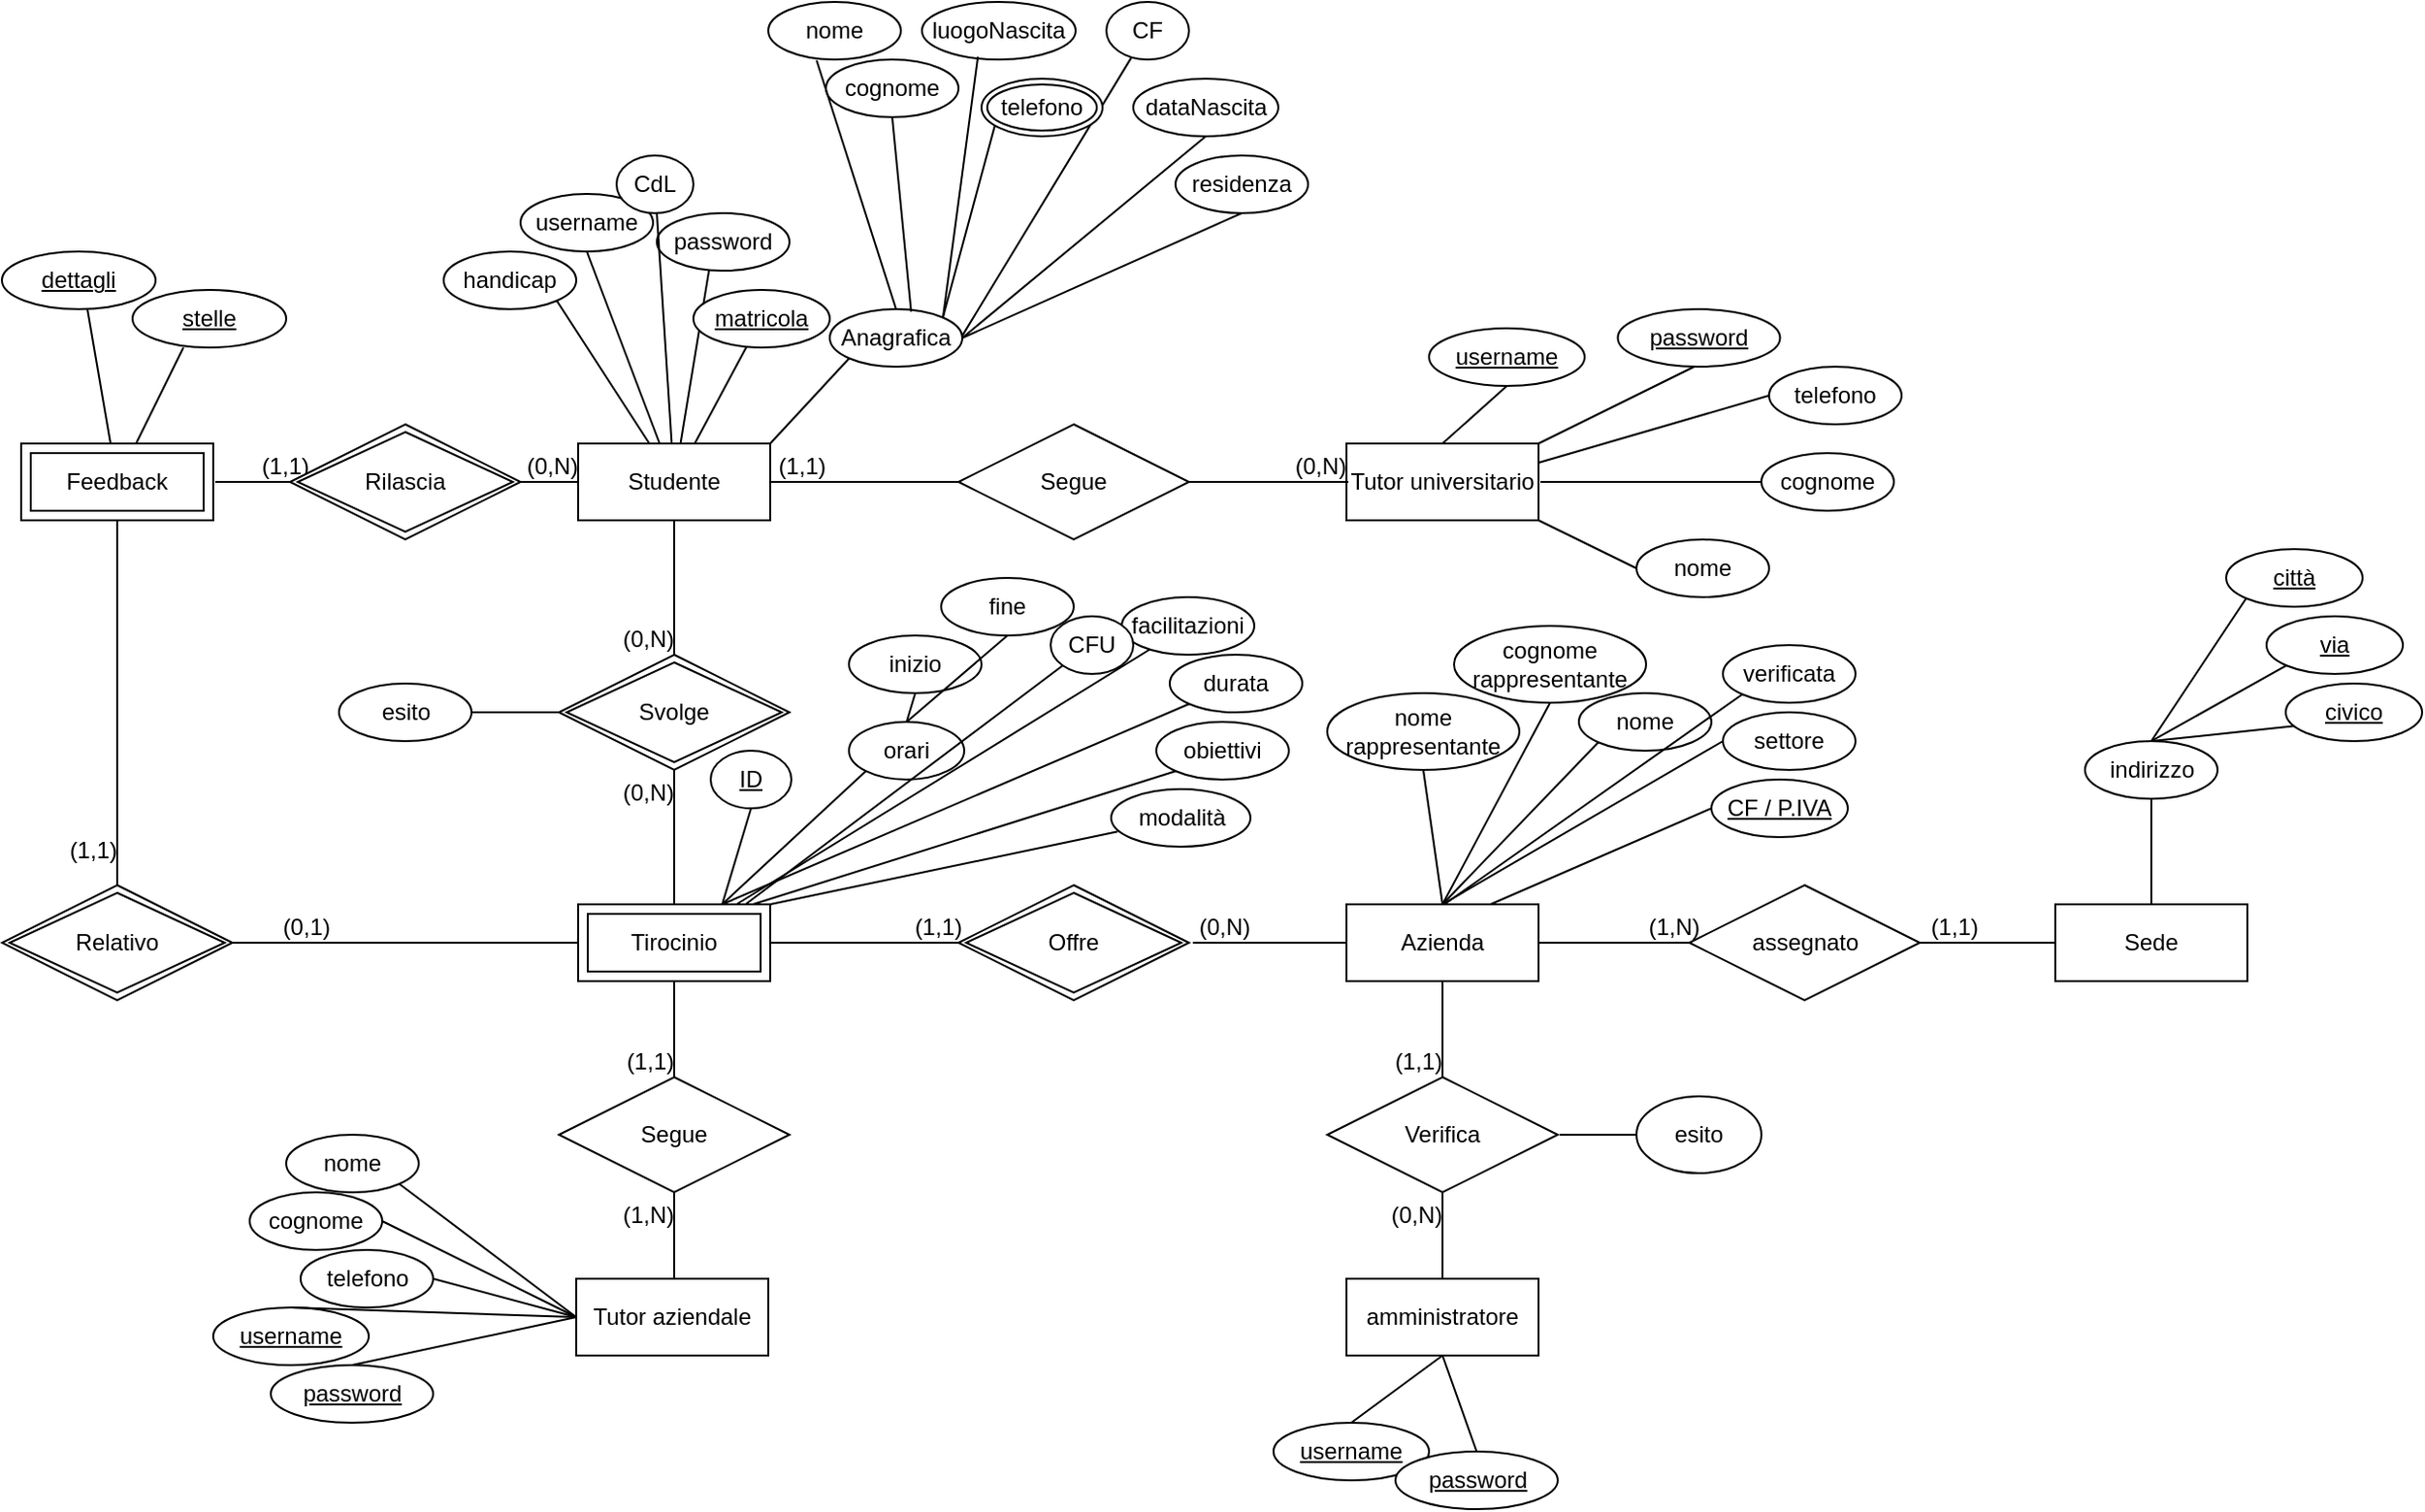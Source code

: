 <mxfile version="14.8.5" type="device" pages="2"><diagram id="SbTLjaRRA3trtRebSF-L" name="Page-1"><mxGraphModel dx="2657" dy="2173" grid="1" gridSize="10" guides="1" tooltips="1" connect="1" arrows="1" fold="1" page="1" pageScale="1" pageWidth="827" pageHeight="1169" math="0" shadow="0"><root><mxCell id="0"/><mxCell id="1" parent="0"/><mxCell id="K-pTx-IzNKwvpf7vq8Ri-1" value="Studente" style="whiteSpace=wrap;html=1;align=center;" parent="1" vertex="1"><mxGeometry x="-261" y="-850" width="100" height="40" as="geometry"/></mxCell><mxCell id="K-pTx-IzNKwvpf7vq8Ri-3" value="Tutor aziendale" style="whiteSpace=wrap;html=1;align=center;" parent="1" vertex="1"><mxGeometry x="-262" y="-415" width="100" height="40" as="geometry"/></mxCell><mxCell id="K-pTx-IzNKwvpf7vq8Ri-4" value="Azienda" style="whiteSpace=wrap;html=1;align=center;" parent="1" vertex="1"><mxGeometry x="139" y="-610" width="100" height="40" as="geometry"/></mxCell><mxCell id="K-pTx-IzNKwvpf7vq8Ri-14" value="Tutor universitario" style="whiteSpace=wrap;html=1;align=center;" parent="1" vertex="1"><mxGeometry x="139" y="-850" width="100" height="40" as="geometry"/></mxCell><mxCell id="K-pTx-IzNKwvpf7vq8Ri-28" value="" style="endArrow=none;html=1;rounded=0;" parent="1" source="K-pTx-IzNKwvpf7vq8Ri-1" edge="1"><mxGeometry relative="1" as="geometry"><mxPoint x="-211" y="-790" as="sourcePoint"/><mxPoint x="-211" y="-740" as="targetPoint"/></mxGeometry></mxCell><mxCell id="K-pTx-IzNKwvpf7vq8Ri-29" value="(0,N)" style="resizable=0;html=1;align=right;verticalAlign=bottom;direction=south;rotation=0;" parent="K-pTx-IzNKwvpf7vq8Ri-28" connectable="0" vertex="1"><mxGeometry x="1" relative="1" as="geometry"><mxPoint as="offset"/></mxGeometry></mxCell><mxCell id="K-pTx-IzNKwvpf7vq8Ri-32" value="" style="endArrow=none;html=1;rounded=0;entryX=0.5;entryY=1;entryDx=0;entryDy=0;" parent="1" edge="1"><mxGeometry relative="1" as="geometry"><mxPoint x="-211" y="-610" as="sourcePoint"/><mxPoint x="-211" y="-680" as="targetPoint"/></mxGeometry></mxCell><mxCell id="K-pTx-IzNKwvpf7vq8Ri-33" value="(0,N)" style="resizable=0;html=1;align=right;verticalAlign=bottom;" parent="K-pTx-IzNKwvpf7vq8Ri-32" connectable="0" vertex="1"><mxGeometry x="1" relative="1" as="geometry"><mxPoint y="20" as="offset"/></mxGeometry></mxCell><mxCell id="K-pTx-IzNKwvpf7vq8Ri-35" value="" style="endArrow=none;html=1;rounded=0;" parent="1" edge="1"><mxGeometry relative="1" as="geometry"><mxPoint x="139" y="-590" as="sourcePoint"/><mxPoint x="59" y="-590" as="targetPoint"/></mxGeometry></mxCell><mxCell id="K-pTx-IzNKwvpf7vq8Ri-36" value="(0,N)" style="resizable=0;html=1;align=right;verticalAlign=bottom;" parent="K-pTx-IzNKwvpf7vq8Ri-35" connectable="0" vertex="1"><mxGeometry x="1" relative="1" as="geometry"><mxPoint x="30" as="offset"/></mxGeometry></mxCell><mxCell id="K-pTx-IzNKwvpf7vq8Ri-37" value="" style="endArrow=none;html=1;rounded=0;" parent="1" edge="1"><mxGeometry relative="1" as="geometry"><mxPoint x="-161" y="-590" as="sourcePoint"/><mxPoint x="-61" y="-590" as="targetPoint"/></mxGeometry></mxCell><mxCell id="K-pTx-IzNKwvpf7vq8Ri-38" value="(1,1)" style="resizable=0;html=1;align=right;verticalAlign=bottom;" parent="K-pTx-IzNKwvpf7vq8Ri-37" connectable="0" vertex="1"><mxGeometry x="1" relative="1" as="geometry"/></mxCell><mxCell id="K-pTx-IzNKwvpf7vq8Ri-39" value="Verifica" style="shape=rhombus;perimeter=rhombusPerimeter;whiteSpace=wrap;html=1;align=center;" parent="1" vertex="1"><mxGeometry x="129" y="-520" width="120" height="60" as="geometry"/></mxCell><mxCell id="K-pTx-IzNKwvpf7vq8Ri-40" value="" style="endArrow=none;html=1;rounded=0;exitX=0.5;exitY=0;exitDx=0;exitDy=0;entryX=0.5;entryY=1;entryDx=0;entryDy=0;" parent="1" target="K-pTx-IzNKwvpf7vq8Ri-39" edge="1"><mxGeometry relative="1" as="geometry"><mxPoint x="189" y="-415" as="sourcePoint"/><mxPoint x="119" y="-540" as="targetPoint"/></mxGeometry></mxCell><mxCell id="K-pTx-IzNKwvpf7vq8Ri-41" value="(0,N)" style="resizable=0;html=1;align=right;verticalAlign=bottom;" parent="K-pTx-IzNKwvpf7vq8Ri-40" connectable="0" vertex="1"><mxGeometry x="1" relative="1" as="geometry"><mxPoint y="20" as="offset"/></mxGeometry></mxCell><mxCell id="K-pTx-IzNKwvpf7vq8Ri-42" value="" style="endArrow=none;html=1;rounded=0;exitX=0.5;exitY=1;exitDx=0;exitDy=0;entryX=0.5;entryY=0;entryDx=0;entryDy=0;" parent="1" source="K-pTx-IzNKwvpf7vq8Ri-4" target="K-pTx-IzNKwvpf7vq8Ri-39" edge="1"><mxGeometry relative="1" as="geometry"><mxPoint x="99" y="-540" as="sourcePoint"/><mxPoint x="259" y="-540" as="targetPoint"/></mxGeometry></mxCell><mxCell id="K-pTx-IzNKwvpf7vq8Ri-43" value="(1,1)" style="resizable=0;html=1;align=right;verticalAlign=bottom;" parent="K-pTx-IzNKwvpf7vq8Ri-42" connectable="0" vertex="1"><mxGeometry x="1" relative="1" as="geometry"/></mxCell><mxCell id="uKbp7nd4hWkoUg5hO_l5-5" value="" style="endArrow=none;html=1;rounded=0;entryX=0;entryY=0.5;entryDx=0;entryDy=0;" parent="1" edge="1"><mxGeometry relative="1" as="geometry"><mxPoint x="-450" y="-830" as="sourcePoint"/><mxPoint x="-411" y="-830" as="targetPoint"/></mxGeometry></mxCell><mxCell id="uKbp7nd4hWkoUg5hO_l5-6" value="(1,1)" style="resizable=0;html=1;align=right;verticalAlign=bottom;" parent="uKbp7nd4hWkoUg5hO_l5-5" connectable="0" vertex="1"><mxGeometry x="1" relative="1" as="geometry"><mxPoint x="10" as="offset"/></mxGeometry></mxCell><mxCell id="uKbp7nd4hWkoUg5hO_l5-7" value="" style="endArrow=none;html=1;rounded=0;" parent="1" edge="1"><mxGeometry relative="1" as="geometry"><mxPoint x="-291" y="-830" as="sourcePoint"/><mxPoint x="-261" y="-830" as="targetPoint"/><Array as="points"><mxPoint x="-261" y="-830"/></Array></mxGeometry></mxCell><mxCell id="uKbp7nd4hWkoUg5hO_l5-8" value="(0,N)" style="resizable=0;html=1;align=right;verticalAlign=bottom;" parent="uKbp7nd4hWkoUg5hO_l5-7" connectable="0" vertex="1"><mxGeometry x="1" relative="1" as="geometry"><mxPoint as="offset"/></mxGeometry></mxCell><mxCell id="uKbp7nd4hWkoUg5hO_l5-14" value="" style="endArrow=none;html=1;entryX=0.5;entryY=1;entryDx=0;entryDy=0;exitX=0.5;exitY=0;exitDx=0;exitDy=0;" parent="1" edge="1"><mxGeometry width="50" height="50" relative="1" as="geometry"><mxPoint x="-501" y="-620" as="sourcePoint"/><mxPoint x="-501" y="-810" as="targetPoint"/></mxGeometry></mxCell><mxCell id="uKbp7nd4hWkoUg5hO_l5-15" value="(1,1)" style="resizable=0;html=1;align=right;verticalAlign=bottom;" parent="1" connectable="0" vertex="1"><mxGeometry x="-501" y="-630" as="geometry"/></mxCell><mxCell id="uKbp7nd4hWkoUg5hO_l5-16" value="" style="endArrow=none;html=1;entryX=0;entryY=0.5;entryDx=0;entryDy=0;exitX=1;exitY=0.5;exitDx=0;exitDy=0;" parent="1" edge="1"><mxGeometry width="50" height="50" relative="1" as="geometry"><mxPoint x="-441" y="-590" as="sourcePoint"/><mxPoint x="-261" y="-590" as="targetPoint"/></mxGeometry></mxCell><mxCell id="uKbp7nd4hWkoUg5hO_l5-17" value="(0,1)" style="resizable=0;html=1;align=right;verticalAlign=bottom;" parent="1" connectable="0" vertex="1"><mxGeometry x="-390" y="-590" as="geometry"/></mxCell><mxCell id="uKbp7nd4hWkoUg5hO_l5-21" value="Segue" style="shape=rhombus;perimeter=rhombusPerimeter;whiteSpace=wrap;html=1;align=center;" parent="1" vertex="1"><mxGeometry x="-271" y="-520" width="120" height="60" as="geometry"/></mxCell><mxCell id="uKbp7nd4hWkoUg5hO_l5-22" value="" style="endArrow=none;html=1;rounded=0;exitX=0.5;exitY=0;exitDx=0;exitDy=0;entryX=0.5;entryY=1;entryDx=0;entryDy=0;" parent="1" target="uKbp7nd4hWkoUg5hO_l5-21" edge="1"><mxGeometry relative="1" as="geometry"><mxPoint x="-211" y="-415" as="sourcePoint"/><mxPoint x="-281" y="-540" as="targetPoint"/></mxGeometry></mxCell><mxCell id="uKbp7nd4hWkoUg5hO_l5-23" value="(1,N)" style="resizable=0;html=1;align=right;verticalAlign=bottom;" parent="uKbp7nd4hWkoUg5hO_l5-22" connectable="0" vertex="1"><mxGeometry x="1" relative="1" as="geometry"><mxPoint y="20" as="offset"/></mxGeometry></mxCell><mxCell id="uKbp7nd4hWkoUg5hO_l5-24" value="" style="endArrow=none;html=1;rounded=0;exitX=0.5;exitY=1;exitDx=0;exitDy=0;entryX=0.5;entryY=0;entryDx=0;entryDy=0;" parent="1" target="uKbp7nd4hWkoUg5hO_l5-21" edge="1"><mxGeometry relative="1" as="geometry"><mxPoint x="-211" y="-570" as="sourcePoint"/><mxPoint x="-141" y="-540" as="targetPoint"/></mxGeometry></mxCell><mxCell id="uKbp7nd4hWkoUg5hO_l5-25" value="(1,1)" style="resizable=0;html=1;align=right;verticalAlign=bottom;" parent="uKbp7nd4hWkoUg5hO_l5-24" connectable="0" vertex="1"><mxGeometry x="1" relative="1" as="geometry"/></mxCell><mxCell id="uKbp7nd4hWkoUg5hO_l5-27" value="Anagrafica" style="ellipse;whiteSpace=wrap;html=1;align=center;" parent="1" vertex="1"><mxGeometry x="-130" y="-920" width="69" height="30" as="geometry"/></mxCell><mxCell id="uKbp7nd4hWkoUg5hO_l5-29" value="" style="endArrow=none;html=1;entryX=0;entryY=1;entryDx=0;entryDy=0;exitX=1;exitY=0;exitDx=0;exitDy=0;" parent="1" source="K-pTx-IzNKwvpf7vq8Ri-1" target="uKbp7nd4hWkoUg5hO_l5-27" edge="1"><mxGeometry width="50" height="50" relative="1" as="geometry"><mxPoint x="-160" y="-850" as="sourcePoint"/><mxPoint x="-130" y="-530" as="targetPoint"/></mxGeometry></mxCell><mxCell id="uKbp7nd4hWkoUg5hO_l5-30" value="nome" style="ellipse;whiteSpace=wrap;html=1;align=center;" parent="1" vertex="1"><mxGeometry x="-162" y="-1080" width="69" height="30" as="geometry"/></mxCell><mxCell id="uKbp7nd4hWkoUg5hO_l5-31" value="cognome" style="ellipse;whiteSpace=wrap;html=1;align=center;" parent="1" vertex="1"><mxGeometry x="-132" y="-1050" width="69" height="30" as="geometry"/></mxCell><mxCell id="uKbp7nd4hWkoUg5hO_l5-32" value="username" style="ellipse;whiteSpace=wrap;html=1;align=center;" parent="1" vertex="1"><mxGeometry x="-291" y="-980" width="69" height="30" as="geometry"/></mxCell><mxCell id="uKbp7nd4hWkoUg5hO_l5-33" value="password" style="ellipse;whiteSpace=wrap;html=1;align=center;" parent="1" vertex="1"><mxGeometry x="-220" y="-970" width="69" height="30" as="geometry"/></mxCell><mxCell id="uKbp7nd4hWkoUg5hO_l5-34" value="dataNascita" style="ellipse;whiteSpace=wrap;html=1;align=center;" parent="1" vertex="1"><mxGeometry x="28" y="-1040" width="75.5" height="30" as="geometry"/></mxCell><mxCell id="uKbp7nd4hWkoUg5hO_l5-35" value="luogoNascita" style="ellipse;whiteSpace=wrap;html=1;align=center;" parent="1" vertex="1"><mxGeometry x="-82" y="-1080" width="80" height="30" as="geometry"/></mxCell><mxCell id="uKbp7nd4hWkoUg5hO_l5-36" value="residenza" style="ellipse;whiteSpace=wrap;html=1;align=center;" parent="1" vertex="1"><mxGeometry x="50" y="-1000" width="69" height="30" as="geometry"/></mxCell><mxCell id="uKbp7nd4hWkoUg5hO_l5-40" value="" style="endArrow=none;html=1;entryX=0.364;entryY=1.012;entryDx=0;entryDy=0;entryPerimeter=0;exitX=0.5;exitY=0;exitDx=0;exitDy=0;" parent="1" source="uKbp7nd4hWkoUg5hO_l5-27" target="uKbp7nd4hWkoUg5hO_l5-30" edge="1"><mxGeometry width="50" height="50" relative="1" as="geometry"><mxPoint x="-280" y="-910" as="sourcePoint"/><mxPoint x="-230" y="-960" as="targetPoint"/></mxGeometry></mxCell><mxCell id="uKbp7nd4hWkoUg5hO_l5-41" value="" style="endArrow=none;html=1;entryX=0.5;entryY=1;entryDx=0;entryDy=0;exitX=0.614;exitY=0.043;exitDx=0;exitDy=0;exitPerimeter=0;" parent="1" source="uKbp7nd4hWkoUg5hO_l5-27" target="uKbp7nd4hWkoUg5hO_l5-31" edge="1"><mxGeometry width="50" height="50" relative="1" as="geometry"><mxPoint x="-109.716" y="-905.684" as="sourcePoint"/><mxPoint x="-174.884" y="-969.64" as="targetPoint"/></mxGeometry></mxCell><mxCell id="uKbp7nd4hWkoUg5hO_l5-42" value="" style="endArrow=none;html=1;entryX=0.5;entryY=1;entryDx=0;entryDy=0;" parent="1" source="K-pTx-IzNKwvpf7vq8Ri-1" target="uKbp7nd4hWkoUg5hO_l5-32" edge="1"><mxGeometry width="50" height="50" relative="1" as="geometry"><mxPoint x="-236" y="-850" as="sourcePoint"/><mxPoint x="-116.5" y="-990" as="targetPoint"/></mxGeometry></mxCell><mxCell id="uKbp7nd4hWkoUg5hO_l5-43" value="" style="endArrow=none;html=1;entryX=0.394;entryY=0.982;entryDx=0;entryDy=0;entryPerimeter=0;" parent="1" source="K-pTx-IzNKwvpf7vq8Ri-1" target="uKbp7nd4hWkoUg5hO_l5-33" edge="1"><mxGeometry width="50" height="50" relative="1" as="geometry"><mxPoint x="-230" y="-852" as="sourcePoint"/><mxPoint x="-47.5" y="-1000" as="targetPoint"/></mxGeometry></mxCell><mxCell id="uKbp7nd4hWkoUg5hO_l5-44" value="" style="endArrow=none;html=1;entryX=0.364;entryY=0.952;entryDx=0;entryDy=0;entryPerimeter=0;" parent="1" target="uKbp7nd4hWkoUg5hO_l5-35" edge="1"><mxGeometry width="50" height="50" relative="1" as="geometry"><mxPoint x="-71" y="-916" as="sourcePoint"/><mxPoint x="68" y="-1010" as="targetPoint"/></mxGeometry></mxCell><mxCell id="uKbp7nd4hWkoUg5hO_l5-45" value="" style="endArrow=none;html=1;entryX=0;entryY=1;entryDx=0;entryDy=0;exitX=1;exitY=0;exitDx=0;exitDy=0;" parent="1" source="uKbp7nd4hWkoUg5hO_l5-27" edge="1"><mxGeometry width="50" height="50" relative="1" as="geometry"><mxPoint x="-60" y="-900" as="sourcePoint"/><mxPoint x="-41.716" y="-1024.316" as="targetPoint"/></mxGeometry></mxCell><mxCell id="uKbp7nd4hWkoUg5hO_l5-46" value="" style="endArrow=none;html=1;exitX=1;exitY=0;exitDx=0;exitDy=0;" parent="1" target="uKbp7nd4hWkoUg5hO_l5-52" edge="1"><mxGeometry width="50" height="50" relative="1" as="geometry"><mxPoint x="-61.284" y="-905.684" as="sourcePoint"/><mxPoint x="24.322" y="-1044.393" as="targetPoint"/></mxGeometry></mxCell><mxCell id="uKbp7nd4hWkoUg5hO_l5-47" value="" style="endArrow=none;html=1;entryX=0.5;entryY=1;entryDx=0;entryDy=0;exitX=1;exitY=0.5;exitDx=0;exitDy=0;" parent="1" source="uKbp7nd4hWkoUg5hO_l5-27" target="uKbp7nd4hWkoUg5hO_l5-34" edge="1"><mxGeometry width="50" height="50" relative="1" as="geometry"><mxPoint x="-51.284" y="-895.684" as="sourcePoint"/><mxPoint x="140.284" y="-974.316" as="targetPoint"/></mxGeometry></mxCell><mxCell id="uKbp7nd4hWkoUg5hO_l5-48" value="" style="endArrow=none;html=1;entryX=0.5;entryY=1;entryDx=0;entryDy=0;exitX=1;exitY=0.5;exitDx=0;exitDy=0;" parent="1" source="uKbp7nd4hWkoUg5hO_l5-27" target="uKbp7nd4hWkoUg5hO_l5-36" edge="1"><mxGeometry width="50" height="50" relative="1" as="geometry"><mxPoint x="-41.284" y="-885.684" as="sourcePoint"/><mxPoint x="150.284" y="-964.316" as="targetPoint"/></mxGeometry></mxCell><mxCell id="uKbp7nd4hWkoUg5hO_l5-50" value="matricola" style="ellipse;whiteSpace=wrap;html=1;align=center;fontStyle=4;" parent="1" vertex="1"><mxGeometry x="-201" y="-930" width="71" height="30" as="geometry"/></mxCell><mxCell id="uKbp7nd4hWkoUg5hO_l5-51" value="" style="endArrow=none;html=1;" parent="1" source="K-pTx-IzNKwvpf7vq8Ri-1" target="uKbp7nd4hWkoUg5hO_l5-50" edge="1"><mxGeometry width="50" height="50" relative="1" as="geometry"><mxPoint x="-190" y="-890" as="sourcePoint"/><mxPoint x="-243.814" y="-940.54" as="targetPoint"/></mxGeometry></mxCell><mxCell id="uKbp7nd4hWkoUg5hO_l5-52" value="CF" style="ellipse;whiteSpace=wrap;html=1;align=center;" parent="1" vertex="1"><mxGeometry x="14" y="-1080" width="43" height="30" as="geometry"/></mxCell><mxCell id="uKbp7nd4hWkoUg5hO_l5-53" value="CdL" style="ellipse;whiteSpace=wrap;html=1;align=center;" parent="1" vertex="1"><mxGeometry x="-241" y="-1000" width="40" height="30" as="geometry"/></mxCell><mxCell id="uKbp7nd4hWkoUg5hO_l5-54" value="handicap" style="ellipse;whiteSpace=wrap;html=1;align=center;" parent="1" vertex="1"><mxGeometry x="-331" y="-950" width="69" height="30" as="geometry"/></mxCell><mxCell id="uKbp7nd4hWkoUg5hO_l5-55" value="" style="endArrow=none;html=1;" parent="1" source="K-pTx-IzNKwvpf7vq8Ri-1" target="uKbp7nd4hWkoUg5hO_l5-53" edge="1"><mxGeometry width="50" height="50" relative="1" as="geometry"><mxPoint x="-226" y="-840" as="sourcePoint"/><mxPoint x="-315.5" y="-970" as="targetPoint"/></mxGeometry></mxCell><mxCell id="uKbp7nd4hWkoUg5hO_l5-56" value="" style="endArrow=none;html=1;entryX=1;entryY=1;entryDx=0;entryDy=0;" parent="1" source="K-pTx-IzNKwvpf7vq8Ri-1" target="uKbp7nd4hWkoUg5hO_l5-54" edge="1"><mxGeometry width="50" height="50" relative="1" as="geometry"><mxPoint x="-260" y="-870" as="sourcePoint"/><mxPoint x="-246.5" y="-940" as="targetPoint"/></mxGeometry></mxCell><mxCell id="uKbp7nd4hWkoUg5hO_l5-61" value="" style="endArrow=none;html=1;entryX=0.5;entryY=1;entryDx=0;entryDy=0;" parent="1" edge="1"><mxGeometry width="50" height="50" relative="1" as="geometry"><mxPoint x="-504.444" y="-850" as="sourcePoint"/><mxPoint x="-516.5" y="-920" as="targetPoint"/></mxGeometry></mxCell><mxCell id="uKbp7nd4hWkoUg5hO_l5-62" value="" style="endArrow=none;html=1;entryX=0.5;entryY=1;entryDx=0;entryDy=0;" parent="1" edge="1"><mxGeometry width="50" height="50" relative="1" as="geometry"><mxPoint x="-491.143" y="-850" as="sourcePoint"/><mxPoint x="-466.5" y="-900" as="targetPoint"/></mxGeometry></mxCell><mxCell id="uKbp7nd4hWkoUg5hO_l5-68" value="" style="endArrow=none;html=1;entryX=0.5;entryY=1;entryDx=0;entryDy=0;exitX=0.5;exitY=0;exitDx=0;exitDy=0;" parent="1" source="K-pTx-IzNKwvpf7vq8Ri-4" target="uKbp7nd4hWkoUg5hO_l5-74" edge="1"><mxGeometry width="50" height="50" relative="1" as="geometry"><mxPoint x="199" y="-700" as="sourcePoint"/><mxPoint x="189" y="-670" as="targetPoint"/></mxGeometry></mxCell><mxCell id="uKbp7nd4hWkoUg5hO_l5-70" value="username" style="ellipse;whiteSpace=wrap;html=1;align=center;fontStyle=4;" parent="1" vertex="1"><mxGeometry x="101" y="-340" width="81" height="30" as="geometry"/></mxCell><mxCell id="uKbp7nd4hWkoUg5hO_l5-71" value="password" style="ellipse;whiteSpace=wrap;html=1;align=center;fontStyle=4;" parent="1" vertex="1"><mxGeometry x="164.5" y="-325" width="84.5" height="30" as="geometry"/></mxCell><mxCell id="uKbp7nd4hWkoUg5hO_l5-72" value="" style="endArrow=none;html=1;entryX=0.5;entryY=1;entryDx=0;entryDy=0;exitX=0.5;exitY=0;exitDx=0;exitDy=0;" parent="1" source="uKbp7nd4hWkoUg5hO_l5-70" edge="1"><mxGeometry width="50" height="50" relative="1" as="geometry"><mxPoint x="-100" y="-560" as="sourcePoint"/><mxPoint x="189" y="-375" as="targetPoint"/></mxGeometry></mxCell><mxCell id="uKbp7nd4hWkoUg5hO_l5-73" value="" style="endArrow=none;html=1;entryX=0.5;entryY=1;entryDx=0;entryDy=0;exitX=0.5;exitY=0;exitDx=0;exitDy=0;" parent="1" source="uKbp7nd4hWkoUg5hO_l5-71" edge="1"><mxGeometry width="50" height="50" relative="1" as="geometry"><mxPoint x="151.5" y="-330" as="sourcePoint"/><mxPoint x="189" y="-375" as="targetPoint"/></mxGeometry></mxCell><mxCell id="uKbp7nd4hWkoUg5hO_l5-74" value="nome&lt;br&gt;rappresentante" style="ellipse;whiteSpace=wrap;html=1;align=center;" parent="1" vertex="1"><mxGeometry x="129" y="-720" width="100" height="40" as="geometry"/></mxCell><mxCell id="uKbp7nd4hWkoUg5hO_l5-75" value="cognome&lt;br&gt;rappresentante" style="ellipse;whiteSpace=wrap;html=1;align=center;" parent="1" vertex="1"><mxGeometry x="195" y="-755" width="100" height="40" as="geometry"/></mxCell><mxCell id="uKbp7nd4hWkoUg5hO_l5-76" value="" style="endArrow=none;html=1;entryX=0.5;entryY=1;entryDx=0;entryDy=0;exitX=0.5;exitY=0;exitDx=0;exitDy=0;" parent="1" source="K-pTx-IzNKwvpf7vq8Ri-4" target="uKbp7nd4hWkoUg5hO_l5-75" edge="1"><mxGeometry width="50" height="50" relative="1" as="geometry"><mxPoint x="210" y="-660" as="sourcePoint"/><mxPoint x="136.5" y="-650" as="targetPoint"/></mxGeometry></mxCell><mxCell id="QtnPTL68LhxR-QAPIB7F-1" value="amministratore" style="whiteSpace=wrap;html=1;align=center;" parent="1" vertex="1"><mxGeometry x="139" y="-415" width="100" height="40" as="geometry"/></mxCell><mxCell id="iTJGyH7uS87ntkgXfB34-1" value="nome" style="ellipse;whiteSpace=wrap;html=1;align=center;" parent="1" vertex="1"><mxGeometry x="260" y="-720" width="69" height="30" as="geometry"/></mxCell><mxCell id="iTJGyH7uS87ntkgXfB34-2" value="verificata" style="ellipse;whiteSpace=wrap;html=1;align=center;" parent="1" vertex="1"><mxGeometry x="335" y="-745" width="69" height="30" as="geometry"/></mxCell><mxCell id="iTJGyH7uS87ntkgXfB34-3" value="settore" style="ellipse;whiteSpace=wrap;html=1;align=center;" parent="1" vertex="1"><mxGeometry x="335" y="-710" width="69" height="30" as="geometry"/></mxCell><mxCell id="iTJGyH7uS87ntkgXfB34-6" value="CF / P.IVA" style="ellipse;whiteSpace=wrap;html=1;align=center;fontStyle=4;" parent="1" vertex="1"><mxGeometry x="329" y="-675" width="71" height="30" as="geometry"/></mxCell><mxCell id="iTJGyH7uS87ntkgXfB34-8" value="" style="endArrow=none;html=1;entryX=0;entryY=1;entryDx=0;entryDy=0;exitX=0.5;exitY=0;exitDx=0;exitDy=0;" parent="1" source="K-pTx-IzNKwvpf7vq8Ri-4" target="iTJGyH7uS87ntkgXfB34-1" edge="1"><mxGeometry width="50" height="50" relative="1" as="geometry"><mxPoint x="284" y="-560" as="sourcePoint"/><mxPoint x="209" y="-690" as="targetPoint"/></mxGeometry></mxCell><mxCell id="iTJGyH7uS87ntkgXfB34-9" value="" style="endArrow=none;html=1;entryX=0;entryY=1;entryDx=0;entryDy=0;" parent="1" target="iTJGyH7uS87ntkgXfB34-2" edge="1"><mxGeometry width="50" height="50" relative="1" as="geometry"><mxPoint x="190" y="-610" as="sourcePoint"/><mxPoint x="269.284" y="-704.316" as="targetPoint"/></mxGeometry></mxCell><mxCell id="iTJGyH7uS87ntkgXfB34-10" value="" style="endArrow=none;html=1;entryX=0;entryY=0.5;entryDx=0;entryDy=0;exitX=0.5;exitY=0;exitDx=0;exitDy=0;" parent="1" source="K-pTx-IzNKwvpf7vq8Ri-4" target="iTJGyH7uS87ntkgXfB34-3" edge="1"><mxGeometry width="50" height="50" relative="1" as="geometry"><mxPoint x="290" y="-540" as="sourcePoint"/><mxPoint x="279.284" y="-694.316" as="targetPoint"/></mxGeometry></mxCell><mxCell id="iTJGyH7uS87ntkgXfB34-11" value="" style="endArrow=none;html=1;entryX=0;entryY=0.5;entryDx=0;entryDy=0;exitX=0.75;exitY=0;exitDx=0;exitDy=0;" parent="1" source="K-pTx-IzNKwvpf7vq8Ri-4" target="iTJGyH7uS87ntkgXfB34-6" edge="1"><mxGeometry width="50" height="50" relative="1" as="geometry"><mxPoint x="219" y="-580" as="sourcePoint"/><mxPoint x="289.284" y="-684.316" as="targetPoint"/></mxGeometry></mxCell><mxCell id="iTJGyH7uS87ntkgXfB34-12" value="indirizzo" style="ellipse;whiteSpace=wrap;html=1;align=center;" parent="1" vertex="1"><mxGeometry x="523.5" y="-695" width="69" height="30" as="geometry"/></mxCell><mxCell id="iTJGyH7uS87ntkgXfB34-18" value="città" style="ellipse;whiteSpace=wrap;html=1;align=center;fontStyle=4;" parent="1" vertex="1"><mxGeometry x="597" y="-795" width="71" height="30" as="geometry"/></mxCell><mxCell id="iTJGyH7uS87ntkgXfB34-19" value="via" style="ellipse;whiteSpace=wrap;html=1;align=center;fontStyle=4;" parent="1" vertex="1"><mxGeometry x="618" y="-760" width="71" height="30" as="geometry"/></mxCell><mxCell id="iTJGyH7uS87ntkgXfB34-20" value="civico" style="ellipse;whiteSpace=wrap;html=1;align=center;fontStyle=4;" parent="1" vertex="1"><mxGeometry x="628" y="-725" width="71" height="30" as="geometry"/></mxCell><mxCell id="iTJGyH7uS87ntkgXfB34-22" value="" style="endArrow=none;html=1;entryX=0;entryY=1;entryDx=0;entryDy=0;exitX=0.5;exitY=0;exitDx=0;exitDy=0;" parent="1" source="iTJGyH7uS87ntkgXfB34-12" target="iTJGyH7uS87ntkgXfB34-18" edge="1"><mxGeometry width="50" height="50" relative="1" as="geometry"><mxPoint x="412" y="-645" as="sourcePoint"/><mxPoint x="449" y="-695" as="targetPoint"/></mxGeometry></mxCell><mxCell id="iTJGyH7uS87ntkgXfB34-23" value="" style="endArrow=none;html=1;entryX=0;entryY=1;entryDx=0;entryDy=0;exitX=0.5;exitY=0;exitDx=0;exitDy=0;" parent="1" source="iTJGyH7uS87ntkgXfB34-12" target="iTJGyH7uS87ntkgXfB34-19" edge="1"><mxGeometry width="50" height="50" relative="1" as="geometry"><mxPoint x="608" y="-615" as="sourcePoint"/><mxPoint x="617.576" y="-759.318" as="targetPoint"/></mxGeometry></mxCell><mxCell id="iTJGyH7uS87ntkgXfB34-24" value="" style="endArrow=none;html=1;entryX=0.063;entryY=0.739;entryDx=0;entryDy=0;entryPerimeter=0;exitX=0.5;exitY=0;exitDx=0;exitDy=0;" parent="1" source="iTJGyH7uS87ntkgXfB34-12" target="iTJGyH7uS87ntkgXfB34-20" edge="1"><mxGeometry width="50" height="50" relative="1" as="geometry"><mxPoint x="618" y="-605" as="sourcePoint"/><mxPoint x="638.576" y="-724.318" as="targetPoint"/></mxGeometry></mxCell><mxCell id="iTJGyH7uS87ntkgXfB34-25" value="" style="endArrow=none;html=1;exitX=0.5;exitY=0;exitDx=0;exitDy=0;entryX=0.5;entryY=1;entryDx=0;entryDy=0;" parent="1" target="iTJGyH7uS87ntkgXfB34-12" edge="1" source="04URZmHQhM1yPzFhlEz--2"><mxGeometry width="50" height="50" relative="1" as="geometry"><mxPoint x="710" y="-470" as="sourcePoint"/><mxPoint x="510" y="-650" as="targetPoint"/></mxGeometry></mxCell><mxCell id="iTJGyH7uS87ntkgXfB34-27" value="nome" style="ellipse;whiteSpace=wrap;html=1;align=center;" parent="1" vertex="1"><mxGeometry x="-413" y="-490" width="69" height="30" as="geometry"/></mxCell><mxCell id="iTJGyH7uS87ntkgXfB34-28" value="cognome" style="ellipse;whiteSpace=wrap;html=1;align=center;" parent="1" vertex="1"><mxGeometry x="-432" y="-460" width="69" height="30" as="geometry"/></mxCell><mxCell id="iTJGyH7uS87ntkgXfB34-29" value="telefono" style="ellipse;whiteSpace=wrap;html=1;align=center;" parent="1" vertex="1"><mxGeometry x="-405.5" y="-430" width="69" height="30" as="geometry"/></mxCell><mxCell id="iTJGyH7uS87ntkgXfB34-31" value="" style="endArrow=none;html=1;exitX=1;exitY=1;exitDx=0;exitDy=0;entryX=0;entryY=0.5;entryDx=0;entryDy=0;" parent="1" source="iTJGyH7uS87ntkgXfB34-27" edge="1"><mxGeometry width="50" height="50" relative="1" as="geometry"><mxPoint x="-341.576" y="-424.318" as="sourcePoint"/><mxPoint x="-262" y="-395" as="targetPoint"/></mxGeometry></mxCell><mxCell id="iTJGyH7uS87ntkgXfB34-32" value="" style="endArrow=none;html=1;exitX=1;exitY=0.5;exitDx=0;exitDy=0;entryX=0;entryY=0.5;entryDx=0;entryDy=0;" parent="1" source="iTJGyH7uS87ntkgXfB34-28" edge="1"><mxGeometry width="50" height="50" relative="1" as="geometry"><mxPoint x="-363.284" y="-394.316" as="sourcePoint"/><mxPoint x="-262" y="-395" as="targetPoint"/></mxGeometry></mxCell><mxCell id="iTJGyH7uS87ntkgXfB34-33" value="" style="endArrow=none;html=1;exitX=1;exitY=0.5;exitDx=0;exitDy=0;entryX=0;entryY=0.5;entryDx=0;entryDy=0;" parent="1" source="iTJGyH7uS87ntkgXfB34-29" edge="1"><mxGeometry width="50" height="50" relative="1" as="geometry"><mxPoint x="-372" y="-375" as="sourcePoint"/><mxPoint x="-262" y="-395" as="targetPoint"/></mxGeometry></mxCell><mxCell id="iTJGyH7uS87ntkgXfB34-41" value="orari" style="ellipse;whiteSpace=wrap;html=1;align=center;" parent="1" vertex="1"><mxGeometry x="-120" y="-705" width="60" height="30" as="geometry"/></mxCell><mxCell id="iTJGyH7uS87ntkgXfB34-42" value="inizio" style="ellipse;whiteSpace=wrap;html=1;align=center;" parent="1" vertex="1"><mxGeometry x="-120" y="-750" width="69" height="30" as="geometry"/></mxCell><mxCell id="iTJGyH7uS87ntkgXfB34-44" value="fine" style="ellipse;whiteSpace=wrap;html=1;align=center;" parent="1" vertex="1"><mxGeometry x="-72" y="-780" width="69" height="30" as="geometry"/></mxCell><mxCell id="iTJGyH7uS87ntkgXfB34-45" value="" style="endArrow=none;html=1;entryX=0.5;entryY=1;entryDx=0;entryDy=0;exitX=0.5;exitY=0;exitDx=0;exitDy=0;" parent="1" source="iTJGyH7uS87ntkgXfB34-41" target="iTJGyH7uS87ntkgXfB34-42" edge="1"><mxGeometry width="50" height="50" relative="1" as="geometry"><mxPoint x="-100" y="-750" as="sourcePoint"/><mxPoint x="-153.884" y="-754.64" as="targetPoint"/></mxGeometry></mxCell><mxCell id="iTJGyH7uS87ntkgXfB34-47" value="" style="endArrow=none;html=1;exitX=0.5;exitY=0;exitDx=0;exitDy=0;entryX=0.5;entryY=1;entryDx=0;entryDy=0;" parent="1" source="iTJGyH7uS87ntkgXfB34-41" target="iTJGyH7uS87ntkgXfB34-44" edge="1"><mxGeometry width="50" height="50" relative="1" as="geometry"><mxPoint x="-30" y="-710" as="sourcePoint"/><mxPoint x="-10" y="-760" as="targetPoint"/></mxGeometry></mxCell><mxCell id="iTJGyH7uS87ntkgXfB34-50" value="" style="endArrow=none;html=1;exitX=0.75;exitY=0;exitDx=0;exitDy=0;entryX=0;entryY=1;entryDx=0;entryDy=0;" parent="1" target="iTJGyH7uS87ntkgXfB34-41" edge="1"><mxGeometry width="50" height="50" relative="1" as="geometry"><mxPoint x="-186" y="-610" as="sourcePoint"/><mxPoint x="-37.5" y="-730" as="targetPoint"/></mxGeometry></mxCell><mxCell id="iTJGyH7uS87ntkgXfB34-51" value="durata" style="ellipse;whiteSpace=wrap;html=1;align=center;" parent="1" vertex="1"><mxGeometry x="47" y="-740" width="69" height="30" as="geometry"/></mxCell><mxCell id="iTJGyH7uS87ntkgXfB34-52" value="modalità" style="ellipse;whiteSpace=wrap;html=1;align=center;" parent="1" vertex="1"><mxGeometry x="16.5" y="-670" width="72.5" height="30" as="geometry"/></mxCell><mxCell id="iTJGyH7uS87ntkgXfB34-53" value="obiettivi" style="ellipse;whiteSpace=wrap;html=1;align=center;" parent="1" vertex="1"><mxGeometry x="40" y="-705" width="69" height="30" as="geometry"/></mxCell><mxCell id="iTJGyH7uS87ntkgXfB34-54" value="facilitazioni" style="ellipse;whiteSpace=wrap;html=1;align=center;" parent="1" vertex="1"><mxGeometry x="22" y="-770" width="69" height="30" as="geometry"/></mxCell><mxCell id="iTJGyH7uS87ntkgXfB34-55" value="CFU" style="ellipse;whiteSpace=wrap;html=1;align=center;" parent="1" vertex="1"><mxGeometry x="-15" y="-760" width="43" height="30" as="geometry"/></mxCell><mxCell id="iTJGyH7uS87ntkgXfB34-56" value="esito" style="ellipse;whiteSpace=wrap;html=1;align=center;" parent="1" vertex="1"><mxGeometry x="-385.5" y="-725" width="69" height="30" as="geometry"/></mxCell><mxCell id="iTJGyH7uS87ntkgXfB34-57" value="" style="endArrow=none;html=1;exitX=0;exitY=0.5;exitDx=0;exitDy=0;entryX=1;entryY=0.5;entryDx=0;entryDy=0;" parent="1" target="iTJGyH7uS87ntkgXfB34-56" edge="1"><mxGeometry width="50" height="50" relative="1" as="geometry"><mxPoint x="-271" y="-710" as="sourcePoint"/><mxPoint x="-310" y="-660" as="targetPoint"/></mxGeometry></mxCell><mxCell id="iTJGyH7uS87ntkgXfB34-58" value="" style="endArrow=none;html=1;exitX=1;exitY=0;exitDx=0;exitDy=0;entryX=0.046;entryY=0.739;entryDx=0;entryDy=0;entryPerimeter=0;" parent="1" target="iTJGyH7uS87ntkgXfB34-52" edge="1"><mxGeometry width="50" height="50" relative="1" as="geometry"><mxPoint x="-161" y="-610" as="sourcePoint"/><mxPoint x="-120.716" y="-679.316" as="targetPoint"/></mxGeometry></mxCell><mxCell id="iTJGyH7uS87ntkgXfB34-59" value="" style="endArrow=none;html=1;entryX=0;entryY=1;entryDx=0;entryDy=0;" parent="1" target="iTJGyH7uS87ntkgXfB34-53" edge="1"><mxGeometry width="50" height="50" relative="1" as="geometry"><mxPoint x="-170" y="-610" as="sourcePoint"/><mxPoint x="-0.165" y="-647.83" as="targetPoint"/></mxGeometry></mxCell><mxCell id="iTJGyH7uS87ntkgXfB34-60" value="" style="endArrow=none;html=1;entryX=0;entryY=1;entryDx=0;entryDy=0;exitX=0.855;exitY=0.032;exitDx=0;exitDy=0;exitPerimeter=0;" parent="1" target="iTJGyH7uS87ntkgXfB34-55" edge="1"><mxGeometry width="50" height="50" relative="1" as="geometry"><mxPoint x="-175.5" y="-608.72" as="sourcePoint"/><mxPoint x="30.284" y="-679.316" as="targetPoint"/></mxGeometry></mxCell><mxCell id="iTJGyH7uS87ntkgXfB34-61" value="" style="endArrow=none;html=1;" parent="1" target="iTJGyH7uS87ntkgXfB34-54" edge="1"><mxGeometry width="50" height="50" relative="1" as="geometry"><mxPoint x="-178.571" y="-610" as="sourcePoint"/><mxPoint x="12" y="-748" as="targetPoint"/></mxGeometry></mxCell><mxCell id="iTJGyH7uS87ntkgXfB34-63" value="" style="endArrow=none;html=1;exitX=0.75;exitY=0;exitDx=0;exitDy=0;entryX=0;entryY=1;entryDx=0;entryDy=0;" parent="1" target="iTJGyH7uS87ntkgXfB34-51" edge="1"><mxGeometry width="50" height="50" relative="1" as="geometry"><mxPoint x="-186" y="-610" as="sourcePoint"/><mxPoint x="-20" y="-700" as="targetPoint"/></mxGeometry></mxCell><mxCell id="iTJGyH7uS87ntkgXfB34-70" value="ID" style="ellipse;whiteSpace=wrap;html=1;align=center;fontStyle=4;" parent="1" vertex="1"><mxGeometry x="-192" y="-690" width="42" height="30" as="geometry"/></mxCell><mxCell id="iTJGyH7uS87ntkgXfB34-71" value="" style="endArrow=none;html=1;entryX=0.5;entryY=1;entryDx=0;entryDy=0;exitX=0.75;exitY=0;exitDx=0;exitDy=0;" parent="1" target="iTJGyH7uS87ntkgXfB34-70" edge="1"><mxGeometry width="50" height="50" relative="1" as="geometry"><mxPoint x="-186" y="-610" as="sourcePoint"/><mxPoint x="-86.924" y="-589.998" as="targetPoint"/></mxGeometry></mxCell><mxCell id="w7IitGmd8RZTilZAj6T5-7" value="username" style="ellipse;whiteSpace=wrap;html=1;align=center;fontStyle=4;" parent="1" vertex="1"><mxGeometry x="-451" y="-400" width="81" height="30" as="geometry"/></mxCell><mxCell id="w7IitGmd8RZTilZAj6T5-8" value="password" style="ellipse;whiteSpace=wrap;html=1;align=center;fontStyle=4;" parent="1" vertex="1"><mxGeometry x="-421" y="-370" width="84.5" height="30" as="geometry"/></mxCell><mxCell id="w7IitGmd8RZTilZAj6T5-9" value="" style="endArrow=none;html=1;entryX=0;entryY=0.5;entryDx=0;entryDy=0;exitX=0.5;exitY=0;exitDx=0;exitDy=0;" parent="1" source="w7IitGmd8RZTilZAj6T5-7" edge="1"><mxGeometry width="50" height="50" relative="1" as="geometry"><mxPoint x="-773.5" y="-460" as="sourcePoint"/><mxPoint x="-262" y="-395" as="targetPoint"/></mxGeometry></mxCell><mxCell id="w7IitGmd8RZTilZAj6T5-10" value="" style="endArrow=none;html=1;entryX=0;entryY=0.5;entryDx=0;entryDy=0;exitX=0.5;exitY=0;exitDx=0;exitDy=0;" parent="1" source="w7IitGmd8RZTilZAj6T5-8" edge="1"><mxGeometry width="50" height="50" relative="1" as="geometry"><mxPoint x="-522" y="-230" as="sourcePoint"/><mxPoint x="-262" y="-395" as="targetPoint"/></mxGeometry></mxCell><mxCell id="6QyaMlOSPzFUV_X9kcCX-1" value="Feedback" style="shape=ext;margin=3;double=1;whiteSpace=wrap;html=1;align=center;" parent="1" vertex="1"><mxGeometry x="-551" y="-850" width="100" height="40" as="geometry"/></mxCell><mxCell id="6QyaMlOSPzFUV_X9kcCX-2" value="Relativo&lt;br&gt;" style="shape=rhombus;double=1;perimeter=rhombusPerimeter;whiteSpace=wrap;html=1;align=center;" parent="1" vertex="1"><mxGeometry x="-561" y="-620" width="120" height="60" as="geometry"/></mxCell><mxCell id="6QyaMlOSPzFUV_X9kcCX-3" value="Rilascia" style="shape=rhombus;double=1;perimeter=rhombusPerimeter;whiteSpace=wrap;html=1;align=center;" parent="1" vertex="1"><mxGeometry x="-411" y="-860" width="120" height="60" as="geometry"/></mxCell><mxCell id="6QyaMlOSPzFUV_X9kcCX-4" value="dettagli" style="ellipse;whiteSpace=wrap;html=1;align=center;fontStyle=4;" parent="1" vertex="1"><mxGeometry x="-561" y="-950" width="80" height="30" as="geometry"/></mxCell><mxCell id="6QyaMlOSPzFUV_X9kcCX-5" value="stelle" style="ellipse;whiteSpace=wrap;html=1;align=center;fontStyle=4;" parent="1" vertex="1"><mxGeometry x="-493" y="-930" width="80" height="30" as="geometry"/></mxCell><mxCell id="6QyaMlOSPzFUV_X9kcCX-6" value="esito" style="ellipse;whiteSpace=wrap;html=1;align=center;" parent="1" vertex="1"><mxGeometry x="290" y="-510" width="65" height="40" as="geometry"/></mxCell><mxCell id="6QyaMlOSPzFUV_X9kcCX-9" value="" style="endArrow=none;html=1;entryX=0;entryY=0.5;entryDx=0;entryDy=0;" parent="1" target="6QyaMlOSPzFUV_X9kcCX-6" edge="1"><mxGeometry width="50" height="50" relative="1" as="geometry"><mxPoint x="250" y="-490" as="sourcePoint"/><mxPoint x="448.284" y="-584.316" as="targetPoint"/></mxGeometry></mxCell><mxCell id="6QyaMlOSPzFUV_X9kcCX-10" value="telefono&lt;br&gt;" style="ellipse;shape=doubleEllipse;margin=3;whiteSpace=wrap;html=1;align=center;" parent="1" vertex="1"><mxGeometry x="-51" y="-1040" width="63" height="30" as="geometry"/></mxCell><mxCell id="WEP7l0UvhSL7YpNLQcoD-1" value="Tirocinio" style="shape=ext;margin=3;double=1;whiteSpace=wrap;html=1;align=center;" parent="1" vertex="1"><mxGeometry x="-261" y="-610" width="100" height="40" as="geometry"/></mxCell><mxCell id="WEP7l0UvhSL7YpNLQcoD-2" value="Svolge" style="shape=rhombus;double=1;perimeter=rhombusPerimeter;whiteSpace=wrap;html=1;align=center;" parent="1" vertex="1"><mxGeometry x="-271" y="-740" width="120" height="60" as="geometry"/></mxCell><mxCell id="WEP7l0UvhSL7YpNLQcoD-3" value="Offre" style="shape=rhombus;double=1;perimeter=rhombusPerimeter;whiteSpace=wrap;html=1;align=center;" parent="1" vertex="1"><mxGeometry x="-63" y="-620" width="120" height="60" as="geometry"/></mxCell><mxCell id="WEP7l0UvhSL7YpNLQcoD-23" value="Segue" style="shape=rhombus;perimeter=rhombusPerimeter;whiteSpace=wrap;html=1;align=center;" parent="1" vertex="1"><mxGeometry x="-63" y="-860" width="120" height="60" as="geometry"/></mxCell><mxCell id="WEP7l0UvhSL7YpNLQcoD-58" value="nome" style="ellipse;whiteSpace=wrap;html=1;align=center;" parent="1" vertex="1"><mxGeometry x="290" y="-800" width="69" height="30" as="geometry"/></mxCell><mxCell id="WEP7l0UvhSL7YpNLQcoD-59" value="cognome" style="ellipse;whiteSpace=wrap;html=1;align=center;" parent="1" vertex="1"><mxGeometry x="355" y="-845" width="69" height="30" as="geometry"/></mxCell><mxCell id="WEP7l0UvhSL7YpNLQcoD-60" value="telefono" style="ellipse;whiteSpace=wrap;html=1;align=center;" parent="1" vertex="1"><mxGeometry x="359" y="-890" width="69" height="30" as="geometry"/></mxCell><mxCell id="WEP7l0UvhSL7YpNLQcoD-64" value="username" style="ellipse;whiteSpace=wrap;html=1;align=center;fontStyle=4;" parent="1" vertex="1"><mxGeometry x="182" y="-910" width="81" height="30" as="geometry"/></mxCell><mxCell id="WEP7l0UvhSL7YpNLQcoD-65" value="password" style="ellipse;whiteSpace=wrap;html=1;align=center;fontStyle=4;" parent="1" vertex="1"><mxGeometry x="280.25" y="-920" width="84.5" height="30" as="geometry"/></mxCell><mxCell id="WEP7l0UvhSL7YpNLQcoD-68" value="" style="endArrow=none;html=1;exitX=1;exitY=0.5;exitDx=0;exitDy=0;" parent="1" edge="1"><mxGeometry width="50" height="50" relative="1" as="geometry"><mxPoint x="239" y="-850" as="sourcePoint"/><mxPoint x="320" y="-890" as="targetPoint"/></mxGeometry></mxCell><mxCell id="WEP7l0UvhSL7YpNLQcoD-69" value="" style="endArrow=none;html=1;exitX=1;exitY=0.5;exitDx=0;exitDy=0;entryX=0.5;entryY=1;entryDx=0;entryDy=0;" parent="1" target="WEP7l0UvhSL7YpNLQcoD-64" edge="1"><mxGeometry width="50" height="50" relative="1" as="geometry"><mxPoint x="189" y="-850" as="sourcePoint"/><mxPoint x="270" y="-890" as="targetPoint"/></mxGeometry></mxCell><mxCell id="WEP7l0UvhSL7YpNLQcoD-70" value="" style="endArrow=none;html=1;exitX=1;exitY=0.25;exitDx=0;exitDy=0;entryX=0;entryY=0.5;entryDx=0;entryDy=0;" parent="1" source="K-pTx-IzNKwvpf7vq8Ri-14" target="WEP7l0UvhSL7YpNLQcoD-60" edge="1"><mxGeometry width="50" height="50" relative="1" as="geometry"><mxPoint x="199" y="-840" as="sourcePoint"/><mxPoint x="232.5" y="-870" as="targetPoint"/></mxGeometry></mxCell><mxCell id="WEP7l0UvhSL7YpNLQcoD-71" value="" style="endArrow=none;html=1;entryX=0;entryY=0.5;entryDx=0;entryDy=0;" parent="1" target="WEP7l0UvhSL7YpNLQcoD-59" edge="1"><mxGeometry width="50" height="50" relative="1" as="geometry"><mxPoint x="240" y="-830" as="sourcePoint"/><mxPoint x="242.5" y="-860" as="targetPoint"/></mxGeometry></mxCell><mxCell id="WEP7l0UvhSL7YpNLQcoD-72" value="" style="endArrow=none;html=1;exitX=1;exitY=1;exitDx=0;exitDy=0;entryX=0;entryY=0.5;entryDx=0;entryDy=0;" parent="1" source="K-pTx-IzNKwvpf7vq8Ri-14" target="WEP7l0UvhSL7YpNLQcoD-58" edge="1"><mxGeometry width="50" height="50" relative="1" as="geometry"><mxPoint x="219" y="-820" as="sourcePoint"/><mxPoint x="290" y="-780" as="targetPoint"/></mxGeometry></mxCell><mxCell id="WEP7l0UvhSL7YpNLQcoD-74" value="" style="endArrow=none;html=1;exitX=1;exitY=0.5;exitDx=0;exitDy=0;" parent="1" source="WEP7l0UvhSL7YpNLQcoD-23" edge="1"><mxGeometry width="50" height="50" relative="1" as="geometry"><mxPoint x="70" y="-820" as="sourcePoint"/><mxPoint x="140" y="-830" as="targetPoint"/></mxGeometry></mxCell><mxCell id="WEP7l0UvhSL7YpNLQcoD-75" value="" style="endArrow=none;html=1;exitX=0;exitY=0.5;exitDx=0;exitDy=0;entryX=1;entryY=0.5;entryDx=0;entryDy=0;" parent="1" source="WEP7l0UvhSL7YpNLQcoD-23" target="K-pTx-IzNKwvpf7vq8Ri-1" edge="1"><mxGeometry width="50" height="50" relative="1" as="geometry"><mxPoint x="249" y="-790" as="sourcePoint"/><mxPoint x="282.5" y="-820" as="targetPoint"/></mxGeometry></mxCell><mxCell id="WEP7l0UvhSL7YpNLQcoD-76" value="(0,N)" style="resizable=0;html=1;align=right;verticalAlign=bottom;" parent="1" connectable="0" vertex="1"><mxGeometry x="139" y="-830" as="geometry"/></mxCell><mxCell id="WEP7l0UvhSL7YpNLQcoD-77" value="(1,1)" style="resizable=0;html=1;align=right;verticalAlign=bottom;" parent="1" connectable="0" vertex="1"><mxGeometry x="-132" y="-830" as="geometry"/></mxCell><mxCell id="04URZmHQhM1yPzFhlEz--1" value="" style="endArrow=none;html=1;entryX=0;entryY=0.5;entryDx=0;entryDy=0;" edge="1" parent="1" target="04URZmHQhM1yPzFhlEz--4"><mxGeometry width="50" height="50" relative="1" as="geometry"><mxPoint x="239" y="-590" as="sourcePoint"/><mxPoint x="298" y="-570" as="targetPoint"/></mxGeometry></mxCell><mxCell id="04URZmHQhM1yPzFhlEz--2" value="Sede" style="whiteSpace=wrap;html=1;align=center;" vertex="1" parent="1"><mxGeometry x="508" y="-610" width="100" height="40" as="geometry"/></mxCell><mxCell id="04URZmHQhM1yPzFhlEz--3" value="" style="endArrow=none;html=1;entryX=0;entryY=0.5;entryDx=0;entryDy=0;exitX=1;exitY=0.5;exitDx=0;exitDy=0;" edge="1" parent="1" source="04URZmHQhM1yPzFhlEz--4" target="04URZmHQhM1yPzFhlEz--2"><mxGeometry width="50" height="50" relative="1" as="geometry"><mxPoint x="458" y="-550" as="sourcePoint"/><mxPoint x="308" y="-560" as="targetPoint"/></mxGeometry></mxCell><mxCell id="04URZmHQhM1yPzFhlEz--4" value="assegnato" style="shape=rhombus;perimeter=rhombusPerimeter;whiteSpace=wrap;html=1;align=center;" vertex="1" parent="1"><mxGeometry x="317.5" y="-620" width="120" height="60" as="geometry"/></mxCell><mxCell id="04URZmHQhM1yPzFhlEz--5" value="(1,1)" style="resizable=0;html=1;align=right;verticalAlign=bottom;" connectable="0" vertex="1" parent="1"><mxGeometry x="468" y="-590" as="geometry"/></mxCell><mxCell id="04URZmHQhM1yPzFhlEz--6" value="(1,N)" style="resizable=0;html=1;align=right;verticalAlign=bottom;" connectable="0" vertex="1" parent="1"><mxGeometry x="323.5" y="-590" as="geometry"/></mxCell><mxCell id="04URZmHQhM1yPzFhlEz--7" style="edgeStyle=orthogonalEdgeStyle;rounded=0;orthogonalLoop=1;jettySize=auto;html=1;exitX=0.5;exitY=1;exitDx=0;exitDy=0;" edge="1" parent="1" source="iTJGyH7uS87ntkgXfB34-12" target="iTJGyH7uS87ntkgXfB34-12"><mxGeometry relative="1" as="geometry"/></mxCell></root></mxGraphModel></diagram><diagram id="ejLmu6Zf-7LJRhGvuVgc" name="Page-2"><mxGraphModel dx="2657" dy="2173" grid="1" gridSize="10" guides="1" tooltips="1" connect="1" arrows="1" fold="1" page="1" pageScale="1" pageWidth="827" pageHeight="1169" math="0" shadow="0"><root><mxCell id="WeITAbiuFoS9ZyCGsmNl-0"/><mxCell id="WeITAbiuFoS9ZyCGsmNl-1" parent="WeITAbiuFoS9ZyCGsmNl-0"/><mxCell id="Tx1k1I_09xKOBJlrGstW-0" value="Studente" style="whiteSpace=wrap;html=1;align=center;" vertex="1" parent="WeITAbiuFoS9ZyCGsmNl-1"><mxGeometry x="-260" y="-830" width="100" height="40" as="geometry"/></mxCell><mxCell id="Tx1k1I_09xKOBJlrGstW-1" value="Tutor aziendale" style="whiteSpace=wrap;html=1;align=center;" vertex="1" parent="WeITAbiuFoS9ZyCGsmNl-1"><mxGeometry x="-261" y="-395" width="100" height="40" as="geometry"/></mxCell><mxCell id="Tx1k1I_09xKOBJlrGstW-2" value="Azienda" style="whiteSpace=wrap;html=1;align=center;" vertex="1" parent="WeITAbiuFoS9ZyCGsmNl-1"><mxGeometry x="140" y="-590" width="100" height="40" as="geometry"/></mxCell><mxCell id="Tx1k1I_09xKOBJlrGstW-3" value="Tutor universitario" style="whiteSpace=wrap;html=1;align=center;" vertex="1" parent="WeITAbiuFoS9ZyCGsmNl-1"><mxGeometry x="140" y="-830" width="100" height="40" as="geometry"/></mxCell><mxCell id="Tx1k1I_09xKOBJlrGstW-4" value="" style="endArrow=none;html=1;rounded=0;" edge="1" parent="WeITAbiuFoS9ZyCGsmNl-1" source="Tx1k1I_09xKOBJlrGstW-0"><mxGeometry relative="1" as="geometry"><mxPoint x="-210" y="-770" as="sourcePoint"/><mxPoint x="-210" y="-720" as="targetPoint"/></mxGeometry></mxCell><mxCell id="Tx1k1I_09xKOBJlrGstW-5" value="(0,N)" style="resizable=0;html=1;align=right;verticalAlign=bottom;direction=south;rotation=0;" connectable="0" vertex="1" parent="Tx1k1I_09xKOBJlrGstW-4"><mxGeometry x="1" relative="1" as="geometry"><mxPoint as="offset"/></mxGeometry></mxCell><mxCell id="Tx1k1I_09xKOBJlrGstW-6" value="" style="endArrow=none;html=1;rounded=0;entryX=0.5;entryY=1;entryDx=0;entryDy=0;" edge="1" parent="WeITAbiuFoS9ZyCGsmNl-1"><mxGeometry relative="1" as="geometry"><mxPoint x="-210" y="-590" as="sourcePoint"/><mxPoint x="-210" y="-660" as="targetPoint"/></mxGeometry></mxCell><mxCell id="Tx1k1I_09xKOBJlrGstW-7" value="(0,N)" style="resizable=0;html=1;align=right;verticalAlign=bottom;" connectable="0" vertex="1" parent="Tx1k1I_09xKOBJlrGstW-6"><mxGeometry x="1" relative="1" as="geometry"><mxPoint y="20" as="offset"/></mxGeometry></mxCell><mxCell id="Tx1k1I_09xKOBJlrGstW-8" value="" style="endArrow=none;html=1;rounded=0;" edge="1" parent="WeITAbiuFoS9ZyCGsmNl-1"><mxGeometry relative="1" as="geometry"><mxPoint x="140" y="-570" as="sourcePoint"/><mxPoint x="60" y="-570" as="targetPoint"/></mxGeometry></mxCell><mxCell id="Tx1k1I_09xKOBJlrGstW-9" value="(0,N)" style="resizable=0;html=1;align=right;verticalAlign=bottom;" connectable="0" vertex="1" parent="Tx1k1I_09xKOBJlrGstW-8"><mxGeometry x="1" relative="1" as="geometry"><mxPoint x="30" as="offset"/></mxGeometry></mxCell><mxCell id="Tx1k1I_09xKOBJlrGstW-10" value="" style="endArrow=none;html=1;rounded=0;" edge="1" parent="WeITAbiuFoS9ZyCGsmNl-1"><mxGeometry relative="1" as="geometry"><mxPoint x="-160" y="-570" as="sourcePoint"/><mxPoint x="-60" y="-570" as="targetPoint"/></mxGeometry></mxCell><mxCell id="Tx1k1I_09xKOBJlrGstW-11" value="(1,1)" style="resizable=0;html=1;align=right;verticalAlign=bottom;" connectable="0" vertex="1" parent="Tx1k1I_09xKOBJlrGstW-10"><mxGeometry x="1" relative="1" as="geometry"/></mxCell><mxCell id="Tx1k1I_09xKOBJlrGstW-12" value="verifica" style="shape=rhombus;perimeter=rhombusPerimeter;whiteSpace=wrap;html=1;align=center;" vertex="1" parent="WeITAbiuFoS9ZyCGsmNl-1"><mxGeometry x="130" y="-500" width="120" height="60" as="geometry"/></mxCell><mxCell id="Tx1k1I_09xKOBJlrGstW-13" value="" style="endArrow=none;html=1;rounded=0;exitX=0.5;exitY=0;exitDx=0;exitDy=0;entryX=0.5;entryY=1;entryDx=0;entryDy=0;" edge="1" parent="WeITAbiuFoS9ZyCGsmNl-1" target="Tx1k1I_09xKOBJlrGstW-12"><mxGeometry relative="1" as="geometry"><mxPoint x="190" y="-395" as="sourcePoint"/><mxPoint x="120" y="-520" as="targetPoint"/></mxGeometry></mxCell><mxCell id="Tx1k1I_09xKOBJlrGstW-14" value="(0,N)" style="resizable=0;html=1;align=right;verticalAlign=bottom;" connectable="0" vertex="1" parent="Tx1k1I_09xKOBJlrGstW-13"><mxGeometry x="1" relative="1" as="geometry"><mxPoint y="20" as="offset"/></mxGeometry></mxCell><mxCell id="Tx1k1I_09xKOBJlrGstW-15" value="" style="endArrow=none;html=1;rounded=0;exitX=0.5;exitY=1;exitDx=0;exitDy=0;entryX=0.5;entryY=0;entryDx=0;entryDy=0;" edge="1" parent="WeITAbiuFoS9ZyCGsmNl-1" source="Tx1k1I_09xKOBJlrGstW-2" target="Tx1k1I_09xKOBJlrGstW-12"><mxGeometry relative="1" as="geometry"><mxPoint x="100" y="-520" as="sourcePoint"/><mxPoint x="260" y="-520" as="targetPoint"/></mxGeometry></mxCell><mxCell id="Tx1k1I_09xKOBJlrGstW-16" value="(1,1)" style="resizable=0;html=1;align=right;verticalAlign=bottom;" connectable="0" vertex="1" parent="Tx1k1I_09xKOBJlrGstW-15"><mxGeometry x="1" relative="1" as="geometry"/></mxCell><mxCell id="Tx1k1I_09xKOBJlrGstW-17" value="" style="endArrow=none;html=1;rounded=0;entryX=0;entryY=0.5;entryDx=0;entryDy=0;" edge="1" parent="WeITAbiuFoS9ZyCGsmNl-1"><mxGeometry relative="1" as="geometry"><mxPoint x="-449" y="-810" as="sourcePoint"/><mxPoint x="-410" y="-810" as="targetPoint"/></mxGeometry></mxCell><mxCell id="Tx1k1I_09xKOBJlrGstW-18" value="(1,1)" style="resizable=0;html=1;align=right;verticalAlign=bottom;" connectable="0" vertex="1" parent="Tx1k1I_09xKOBJlrGstW-17"><mxGeometry x="1" relative="1" as="geometry"><mxPoint x="10" as="offset"/></mxGeometry></mxCell><mxCell id="Tx1k1I_09xKOBJlrGstW-19" value="" style="endArrow=none;html=1;rounded=0;" edge="1" parent="WeITAbiuFoS9ZyCGsmNl-1"><mxGeometry relative="1" as="geometry"><mxPoint x="-290" y="-810" as="sourcePoint"/><mxPoint x="-260" y="-810" as="targetPoint"/><Array as="points"><mxPoint x="-260" y="-810"/></Array></mxGeometry></mxCell><mxCell id="Tx1k1I_09xKOBJlrGstW-20" value="(0,N)" style="resizable=0;html=1;align=right;verticalAlign=bottom;" connectable="0" vertex="1" parent="Tx1k1I_09xKOBJlrGstW-19"><mxGeometry x="1" relative="1" as="geometry"><mxPoint as="offset"/></mxGeometry></mxCell><mxCell id="Tx1k1I_09xKOBJlrGstW-21" value="" style="endArrow=none;html=1;entryX=0.5;entryY=1;entryDx=0;entryDy=0;exitX=0.5;exitY=0;exitDx=0;exitDy=0;" edge="1" parent="WeITAbiuFoS9ZyCGsmNl-1"><mxGeometry width="50" height="50" relative="1" as="geometry"><mxPoint x="-500" y="-600" as="sourcePoint"/><mxPoint x="-500" y="-790" as="targetPoint"/></mxGeometry></mxCell><mxCell id="Tx1k1I_09xKOBJlrGstW-22" value="(1,1)" style="resizable=0;html=1;align=right;verticalAlign=bottom;" connectable="0" vertex="1" parent="WeITAbiuFoS9ZyCGsmNl-1"><mxGeometry x="-500" y="-610" as="geometry"/></mxCell><mxCell id="Tx1k1I_09xKOBJlrGstW-23" value="" style="endArrow=none;html=1;entryX=0;entryY=0.5;entryDx=0;entryDy=0;exitX=1;exitY=0.5;exitDx=0;exitDy=0;" edge="1" parent="WeITAbiuFoS9ZyCGsmNl-1"><mxGeometry width="50" height="50" relative="1" as="geometry"><mxPoint x="-440" y="-570" as="sourcePoint"/><mxPoint x="-260" y="-570" as="targetPoint"/></mxGeometry></mxCell><mxCell id="Tx1k1I_09xKOBJlrGstW-24" value="(0,1)" style="resizable=0;html=1;align=right;verticalAlign=bottom;" connectable="0" vertex="1" parent="WeITAbiuFoS9ZyCGsmNl-1"><mxGeometry x="-404.5" y="-570" as="geometry"/></mxCell><mxCell id="Tx1k1I_09xKOBJlrGstW-25" value="sSegue" style="shape=rhombus;perimeter=rhombusPerimeter;whiteSpace=wrap;html=1;align=center;" vertex="1" parent="WeITAbiuFoS9ZyCGsmNl-1"><mxGeometry x="-270" y="-500" width="120" height="60" as="geometry"/></mxCell><mxCell id="Tx1k1I_09xKOBJlrGstW-26" value="" style="endArrow=none;html=1;rounded=0;exitX=0.5;exitY=0;exitDx=0;exitDy=0;entryX=0.5;entryY=1;entryDx=0;entryDy=0;" edge="1" parent="WeITAbiuFoS9ZyCGsmNl-1" target="Tx1k1I_09xKOBJlrGstW-25"><mxGeometry relative="1" as="geometry"><mxPoint x="-210" y="-395" as="sourcePoint"/><mxPoint x="-280" y="-520" as="targetPoint"/></mxGeometry></mxCell><mxCell id="Tx1k1I_09xKOBJlrGstW-27" value="(1,N)" style="resizable=0;html=1;align=right;verticalAlign=bottom;" connectable="0" vertex="1" parent="Tx1k1I_09xKOBJlrGstW-26"><mxGeometry x="1" relative="1" as="geometry"><mxPoint y="20" as="offset"/></mxGeometry></mxCell><mxCell id="Tx1k1I_09xKOBJlrGstW-28" value="" style="endArrow=none;html=1;rounded=0;exitX=0.5;exitY=1;exitDx=0;exitDy=0;entryX=0.5;entryY=0;entryDx=0;entryDy=0;" edge="1" parent="WeITAbiuFoS9ZyCGsmNl-1" target="Tx1k1I_09xKOBJlrGstW-25"><mxGeometry relative="1" as="geometry"><mxPoint x="-210" y="-550" as="sourcePoint"/><mxPoint x="-140" y="-520" as="targetPoint"/></mxGeometry></mxCell><mxCell id="Tx1k1I_09xKOBJlrGstW-29" value="(1,1)" style="resizable=0;html=1;align=right;verticalAlign=bottom;" connectable="0" vertex="1" parent="Tx1k1I_09xKOBJlrGstW-28"><mxGeometry x="1" relative="1" as="geometry"/></mxCell><mxCell id="Tx1k1I_09xKOBJlrGstW-32" value="nome" style="ellipse;whiteSpace=wrap;html=1;align=center;" vertex="1" parent="WeITAbiuFoS9ZyCGsmNl-1"><mxGeometry x="-278.5" y="-1070" width="69" height="30" as="geometry"/></mxCell><mxCell id="Tx1k1I_09xKOBJlrGstW-33" value="cognome" style="ellipse;whiteSpace=wrap;html=1;align=center;" vertex="1" parent="WeITAbiuFoS9ZyCGsmNl-1"><mxGeometry x="-249.5" y="-1040" width="69" height="30" as="geometry"/></mxCell><mxCell id="Tx1k1I_09xKOBJlrGstW-34" value="username" style="ellipse;whiteSpace=wrap;html=1;align=center;" vertex="1" parent="WeITAbiuFoS9ZyCGsmNl-1"><mxGeometry x="-400.5" y="-1020" width="69" height="30" as="geometry"/></mxCell><mxCell id="Tx1k1I_09xKOBJlrGstW-35" value="password" style="ellipse;whiteSpace=wrap;html=1;align=center;" vertex="1" parent="WeITAbiuFoS9ZyCGsmNl-1"><mxGeometry x="-339.5" y="-1050" width="69" height="30" as="geometry"/></mxCell><mxCell id="Tx1k1I_09xKOBJlrGstW-36" value="dataNascita" style="ellipse;whiteSpace=wrap;html=1;align=center;" vertex="1" parent="WeITAbiuFoS9ZyCGsmNl-1"><mxGeometry x="-146.5" y="-1010" width="75.5" height="30" as="geometry"/></mxCell><mxCell id="Tx1k1I_09xKOBJlrGstW-37" value="luogoNascita" style="ellipse;whiteSpace=wrap;html=1;align=center;" vertex="1" parent="WeITAbiuFoS9ZyCGsmNl-1"><mxGeometry x="-200.5" y="-1070" width="80" height="30" as="geometry"/></mxCell><mxCell id="Tx1k1I_09xKOBJlrGstW-38" value="residenza" style="ellipse;whiteSpace=wrap;html=1;align=center;" vertex="1" parent="WeITAbiuFoS9ZyCGsmNl-1"><mxGeometry x="-150" y="-1040" width="69" height="30" as="geometry"/></mxCell><mxCell id="Tx1k1I_09xKOBJlrGstW-39" value="" style="endArrow=none;html=1;entryX=0.364;entryY=1.012;entryDx=0;entryDy=0;entryPerimeter=0;exitX=0.5;exitY=0;exitDx=0;exitDy=0;" edge="1" parent="WeITAbiuFoS9ZyCGsmNl-1" source="Tx1k1I_09xKOBJlrGstW-0" target="Tx1k1I_09xKOBJlrGstW-32"><mxGeometry width="50" height="50" relative="1" as="geometry"><mxPoint x="-94.5" y="-900" as="sourcePoint"/><mxPoint x="-229" y="-940" as="targetPoint"/></mxGeometry></mxCell><mxCell id="Tx1k1I_09xKOBJlrGstW-40" value="" style="endArrow=none;html=1;entryX=0.5;entryY=1;entryDx=0;entryDy=0;exitX=0.5;exitY=0;exitDx=0;exitDy=0;" edge="1" parent="WeITAbiuFoS9ZyCGsmNl-1" source="Tx1k1I_09xKOBJlrGstW-0" target="Tx1k1I_09xKOBJlrGstW-33"><mxGeometry width="50" height="50" relative="1" as="geometry"><mxPoint x="-86.634" y="-898.71" as="sourcePoint"/><mxPoint x="-173.884" y="-949.64" as="targetPoint"/></mxGeometry></mxCell><mxCell id="Tx1k1I_09xKOBJlrGstW-41" value="" style="endArrow=none;html=1;entryX=0.5;entryY=1;entryDx=0;entryDy=0;" edge="1" parent="WeITAbiuFoS9ZyCGsmNl-1" source="Tx1k1I_09xKOBJlrGstW-0" target="Tx1k1I_09xKOBJlrGstW-34"><mxGeometry width="50" height="50" relative="1" as="geometry"><mxPoint x="-235" y="-830" as="sourcePoint"/><mxPoint x="-115.5" y="-970" as="targetPoint"/></mxGeometry></mxCell><mxCell id="Tx1k1I_09xKOBJlrGstW-42" value="" style="endArrow=none;html=1;entryX=0.394;entryY=0.982;entryDx=0;entryDy=0;entryPerimeter=0;" edge="1" parent="WeITAbiuFoS9ZyCGsmNl-1" source="Tx1k1I_09xKOBJlrGstW-0" target="Tx1k1I_09xKOBJlrGstW-35"><mxGeometry width="50" height="50" relative="1" as="geometry"><mxPoint x="-229" y="-832" as="sourcePoint"/><mxPoint x="-46.5" y="-980" as="targetPoint"/></mxGeometry></mxCell><mxCell id="Tx1k1I_09xKOBJlrGstW-43" value="" style="endArrow=none;html=1;entryX=0.364;entryY=0.952;entryDx=0;entryDy=0;entryPerimeter=0;exitX=0.5;exitY=0;exitDx=0;exitDy=0;" edge="1" parent="WeITAbiuFoS9ZyCGsmNl-1" target="Tx1k1I_09xKOBJlrGstW-37" source="Tx1k1I_09xKOBJlrGstW-0"><mxGeometry width="50" height="50" relative="1" as="geometry"><mxPoint x="-70" y="-896" as="sourcePoint"/><mxPoint x="69" y="-990" as="targetPoint"/></mxGeometry></mxCell><mxCell id="Tx1k1I_09xKOBJlrGstW-45" value="" style="endArrow=none;html=1;exitX=0.5;exitY=0;exitDx=0;exitDy=0;" edge="1" parent="WeITAbiuFoS9ZyCGsmNl-1" target="Tx1k1I_09xKOBJlrGstW-50" source="Tx1k1I_09xKOBJlrGstW-0"><mxGeometry width="50" height="50" relative="1" as="geometry"><mxPoint x="-60.284" y="-885.684" as="sourcePoint"/><mxPoint x="25.322" y="-1024.393" as="targetPoint"/></mxGeometry></mxCell><mxCell id="Tx1k1I_09xKOBJlrGstW-46" value="" style="endArrow=none;html=1;entryX=0.5;entryY=1;entryDx=0;entryDy=0;exitX=0.59;exitY=0.009;exitDx=0;exitDy=0;exitPerimeter=0;" edge="1" parent="WeITAbiuFoS9ZyCGsmNl-1" source="Tx1k1I_09xKOBJlrGstW-0" target="Tx1k1I_09xKOBJlrGstW-36"><mxGeometry width="50" height="50" relative="1" as="geometry"><mxPoint x="-60" y="-885" as="sourcePoint"/><mxPoint x="141.284" y="-954.316" as="targetPoint"/></mxGeometry></mxCell><mxCell id="Tx1k1I_09xKOBJlrGstW-47" value="" style="endArrow=none;html=1;entryX=0;entryY=1;entryDx=0;entryDy=0;exitX=0.5;exitY=0;exitDx=0;exitDy=0;" edge="1" parent="WeITAbiuFoS9ZyCGsmNl-1" source="Tx1k1I_09xKOBJlrGstW-0" target="Tx1k1I_09xKOBJlrGstW-38"><mxGeometry width="50" height="50" relative="1" as="geometry"><mxPoint x="-130" y="-870" as="sourcePoint"/><mxPoint x="-48" y="-870" as="targetPoint"/></mxGeometry></mxCell><mxCell id="Tx1k1I_09xKOBJlrGstW-48" value="matricola" style="ellipse;whiteSpace=wrap;html=1;align=center;fontStyle=4;" vertex="1" parent="WeITAbiuFoS9ZyCGsmNl-1"><mxGeometry x="-331.5" y="-1010" width="71" height="30" as="geometry"/></mxCell><mxCell id="Tx1k1I_09xKOBJlrGstW-49" value="" style="endArrow=none;html=1;" edge="1" parent="WeITAbiuFoS9ZyCGsmNl-1" source="Tx1k1I_09xKOBJlrGstW-0" target="Tx1k1I_09xKOBJlrGstW-48"><mxGeometry width="50" height="50" relative="1" as="geometry"><mxPoint x="-189" y="-870" as="sourcePoint"/><mxPoint x="-242.814" y="-920.54" as="targetPoint"/></mxGeometry></mxCell><mxCell id="Tx1k1I_09xKOBJlrGstW-50" value="CF" style="ellipse;whiteSpace=wrap;html=1;align=center;" vertex="1" parent="WeITAbiuFoS9ZyCGsmNl-1"><mxGeometry x="-189.5" y="-1010" width="43" height="30" as="geometry"/></mxCell><mxCell id="Tx1k1I_09xKOBJlrGstW-51" value="CdL" style="ellipse;whiteSpace=wrap;html=1;align=center;" vertex="1" parent="WeITAbiuFoS9ZyCGsmNl-1"><mxGeometry x="-371.5" y="-1070" width="40" height="30" as="geometry"/></mxCell><mxCell id="Tx1k1I_09xKOBJlrGstW-52" value="handicap" style="ellipse;whiteSpace=wrap;html=1;align=center;" vertex="1" parent="WeITAbiuFoS9ZyCGsmNl-1"><mxGeometry x="-462.5" y="-1030" width="69" height="30" as="geometry"/></mxCell><mxCell id="Tx1k1I_09xKOBJlrGstW-53" value="" style="endArrow=none;html=1;" edge="1" parent="WeITAbiuFoS9ZyCGsmNl-1" source="Tx1k1I_09xKOBJlrGstW-0" target="Tx1k1I_09xKOBJlrGstW-51"><mxGeometry width="50" height="50" relative="1" as="geometry"><mxPoint x="-225" y="-820" as="sourcePoint"/><mxPoint x="-314.5" y="-950" as="targetPoint"/></mxGeometry></mxCell><mxCell id="Tx1k1I_09xKOBJlrGstW-54" value="" style="endArrow=none;html=1;entryX=1;entryY=1;entryDx=0;entryDy=0;" edge="1" parent="WeITAbiuFoS9ZyCGsmNl-1" source="Tx1k1I_09xKOBJlrGstW-0" target="Tx1k1I_09xKOBJlrGstW-52"><mxGeometry width="50" height="50" relative="1" as="geometry"><mxPoint x="-259" y="-850" as="sourcePoint"/><mxPoint x="-245.5" y="-920" as="targetPoint"/></mxGeometry></mxCell><mxCell id="Tx1k1I_09xKOBJlrGstW-55" value="" style="endArrow=none;html=1;entryX=0.5;entryY=1;entryDx=0;entryDy=0;" edge="1" parent="WeITAbiuFoS9ZyCGsmNl-1"><mxGeometry width="50" height="50" relative="1" as="geometry"><mxPoint x="-503.444" y="-830" as="sourcePoint"/><mxPoint x="-515.5" y="-900" as="targetPoint"/></mxGeometry></mxCell><mxCell id="Tx1k1I_09xKOBJlrGstW-56" value="" style="endArrow=none;html=1;entryX=0.5;entryY=1;entryDx=0;entryDy=0;" edge="1" parent="WeITAbiuFoS9ZyCGsmNl-1"><mxGeometry width="50" height="50" relative="1" as="geometry"><mxPoint x="-490.143" y="-830" as="sourcePoint"/><mxPoint x="-465.5" y="-880" as="targetPoint"/></mxGeometry></mxCell><mxCell id="Tx1k1I_09xKOBJlrGstW-57" value="" style="endArrow=none;html=1;entryX=0.5;entryY=1;entryDx=0;entryDy=0;exitX=0.5;exitY=0;exitDx=0;exitDy=0;" edge="1" parent="WeITAbiuFoS9ZyCGsmNl-1" source="Tx1k1I_09xKOBJlrGstW-2" target="Tx1k1I_09xKOBJlrGstW-62"><mxGeometry width="50" height="50" relative="1" as="geometry"><mxPoint x="200" y="-680" as="sourcePoint"/><mxPoint x="190" y="-650" as="targetPoint"/></mxGeometry></mxCell><mxCell id="Tx1k1I_09xKOBJlrGstW-58" value="username" style="ellipse;whiteSpace=wrap;html=1;align=center;fontStyle=4;" vertex="1" parent="WeITAbiuFoS9ZyCGsmNl-1"><mxGeometry x="102" y="-320" width="81" height="30" as="geometry"/></mxCell><mxCell id="Tx1k1I_09xKOBJlrGstW-59" value="password" style="ellipse;whiteSpace=wrap;html=1;align=center;fontStyle=4;" vertex="1" parent="WeITAbiuFoS9ZyCGsmNl-1"><mxGeometry x="165.5" y="-305" width="84.5" height="30" as="geometry"/></mxCell><mxCell id="Tx1k1I_09xKOBJlrGstW-60" value="" style="endArrow=none;html=1;entryX=0.5;entryY=1;entryDx=0;entryDy=0;exitX=0.5;exitY=0;exitDx=0;exitDy=0;" edge="1" parent="WeITAbiuFoS9ZyCGsmNl-1" source="Tx1k1I_09xKOBJlrGstW-58"><mxGeometry width="50" height="50" relative="1" as="geometry"><mxPoint x="-99" y="-540" as="sourcePoint"/><mxPoint x="190" y="-355" as="targetPoint"/></mxGeometry></mxCell><mxCell id="Tx1k1I_09xKOBJlrGstW-61" value="" style="endArrow=none;html=1;entryX=0.5;entryY=1;entryDx=0;entryDy=0;exitX=0.5;exitY=0;exitDx=0;exitDy=0;" edge="1" parent="WeITAbiuFoS9ZyCGsmNl-1" source="Tx1k1I_09xKOBJlrGstW-59"><mxGeometry width="50" height="50" relative="1" as="geometry"><mxPoint x="152.5" y="-310" as="sourcePoint"/><mxPoint x="190" y="-355" as="targetPoint"/></mxGeometry></mxCell><mxCell id="Tx1k1I_09xKOBJlrGstW-62" value="nome&lt;br&gt;rappresentante" style="ellipse;whiteSpace=wrap;html=1;align=center;" vertex="1" parent="WeITAbiuFoS9ZyCGsmNl-1"><mxGeometry x="139" y="-690" width="100" height="40" as="geometry"/></mxCell><mxCell id="Tx1k1I_09xKOBJlrGstW-63" value="cognome&lt;br&gt;rappresentante" style="ellipse;whiteSpace=wrap;html=1;align=center;" vertex="1" parent="WeITAbiuFoS9ZyCGsmNl-1"><mxGeometry x="205" y="-725" width="100" height="40" as="geometry"/></mxCell><mxCell id="Tx1k1I_09xKOBJlrGstW-64" value="" style="endArrow=none;html=1;entryX=0.5;entryY=1;entryDx=0;entryDy=0;exitX=0.5;exitY=0;exitDx=0;exitDy=0;" edge="1" parent="WeITAbiuFoS9ZyCGsmNl-1" source="Tx1k1I_09xKOBJlrGstW-2" target="Tx1k1I_09xKOBJlrGstW-63"><mxGeometry width="50" height="50" relative="1" as="geometry"><mxPoint x="211" y="-640" as="sourcePoint"/><mxPoint x="137.5" y="-630" as="targetPoint"/></mxGeometry></mxCell><mxCell id="Tx1k1I_09xKOBJlrGstW-65" value="Amministratore" style="whiteSpace=wrap;html=1;align=center;" vertex="1" parent="WeITAbiuFoS9ZyCGsmNl-1"><mxGeometry x="140" y="-395" width="100" height="40" as="geometry"/></mxCell><mxCell id="Tx1k1I_09xKOBJlrGstW-66" value="nome" style="ellipse;whiteSpace=wrap;html=1;align=center;" vertex="1" parent="WeITAbiuFoS9ZyCGsmNl-1"><mxGeometry x="270" y="-690" width="69" height="30" as="geometry"/></mxCell><mxCell id="Tx1k1I_09xKOBJlrGstW-67" value="verificata" style="ellipse;whiteSpace=wrap;html=1;align=center;" vertex="1" parent="WeITAbiuFoS9ZyCGsmNl-1"><mxGeometry x="345" y="-715" width="69" height="30" as="geometry"/></mxCell><mxCell id="Tx1k1I_09xKOBJlrGstW-68" value="settore" style="ellipse;whiteSpace=wrap;html=1;align=center;" vertex="1" parent="WeITAbiuFoS9ZyCGsmNl-1"><mxGeometry x="345" y="-680" width="69" height="30" as="geometry"/></mxCell><mxCell id="Tx1k1I_09xKOBJlrGstW-69" value="CF / P.IVA" style="ellipse;whiteSpace=wrap;html=1;align=center;fontStyle=4;" vertex="1" parent="WeITAbiuFoS9ZyCGsmNl-1"><mxGeometry x="339" y="-645" width="71" height="30" as="geometry"/></mxCell><mxCell id="Tx1k1I_09xKOBJlrGstW-70" value="" style="endArrow=none;html=1;entryX=0;entryY=1;entryDx=0;entryDy=0;exitX=0.5;exitY=0;exitDx=0;exitDy=0;" edge="1" parent="WeITAbiuFoS9ZyCGsmNl-1" source="Tx1k1I_09xKOBJlrGstW-2" target="Tx1k1I_09xKOBJlrGstW-66"><mxGeometry width="50" height="50" relative="1" as="geometry"><mxPoint x="285" y="-540" as="sourcePoint"/><mxPoint x="210" y="-670" as="targetPoint"/></mxGeometry></mxCell><mxCell id="Tx1k1I_09xKOBJlrGstW-71" value="" style="endArrow=none;html=1;entryX=0;entryY=1;entryDx=0;entryDy=0;" edge="1" parent="WeITAbiuFoS9ZyCGsmNl-1" target="Tx1k1I_09xKOBJlrGstW-67"><mxGeometry width="50" height="50" relative="1" as="geometry"><mxPoint x="191" y="-590" as="sourcePoint"/><mxPoint x="270.284" y="-684.316" as="targetPoint"/></mxGeometry></mxCell><mxCell id="Tx1k1I_09xKOBJlrGstW-72" value="" style="endArrow=none;html=1;entryX=0;entryY=0.5;entryDx=0;entryDy=0;exitX=0.5;exitY=0;exitDx=0;exitDy=0;" edge="1" parent="WeITAbiuFoS9ZyCGsmNl-1" source="Tx1k1I_09xKOBJlrGstW-2" target="Tx1k1I_09xKOBJlrGstW-68"><mxGeometry width="50" height="50" relative="1" as="geometry"><mxPoint x="291" y="-520" as="sourcePoint"/><mxPoint x="280.284" y="-674.316" as="targetPoint"/></mxGeometry></mxCell><mxCell id="Tx1k1I_09xKOBJlrGstW-73" value="" style="endArrow=none;html=1;entryX=0;entryY=0.5;entryDx=0;entryDy=0;exitX=0.75;exitY=0;exitDx=0;exitDy=0;" edge="1" parent="WeITAbiuFoS9ZyCGsmNl-1" source="Tx1k1I_09xKOBJlrGstW-2" target="Tx1k1I_09xKOBJlrGstW-69"><mxGeometry width="50" height="50" relative="1" as="geometry"><mxPoint x="220" y="-560" as="sourcePoint"/><mxPoint x="290.284" y="-664.316" as="targetPoint"/></mxGeometry></mxCell><mxCell id="Tx1k1I_09xKOBJlrGstW-81" value="" style="endArrow=none;html=1;entryX=0;entryY=0.5;entryDx=0;entryDy=0;" edge="1" parent="WeITAbiuFoS9ZyCGsmNl-1" target="Oh2mFZmWKBDqO0iurUQk-11"><mxGeometry width="50" height="50" relative="1" as="geometry"><mxPoint x="241" y="-570" as="sourcePoint"/><mxPoint x="300" y="-550" as="targetPoint"/></mxGeometry></mxCell><mxCell id="Tx1k1I_09xKOBJlrGstW-82" value="nome" style="ellipse;whiteSpace=wrap;html=1;align=center;" vertex="1" parent="WeITAbiuFoS9ZyCGsmNl-1"><mxGeometry x="-444" y="-440" width="69" height="30" as="geometry"/></mxCell><mxCell id="Tx1k1I_09xKOBJlrGstW-83" value="cognome" style="ellipse;whiteSpace=wrap;html=1;align=center;" vertex="1" parent="WeITAbiuFoS9ZyCGsmNl-1"><mxGeometry x="-444" y="-410" width="69" height="30" as="geometry"/></mxCell><mxCell id="Tx1k1I_09xKOBJlrGstW-85" value="" style="endArrow=none;html=1;exitX=1;exitY=1;exitDx=0;exitDy=0;entryX=0;entryY=0.5;entryDx=0;entryDy=0;" edge="1" parent="WeITAbiuFoS9ZyCGsmNl-1" source="Tx1k1I_09xKOBJlrGstW-82"><mxGeometry width="50" height="50" relative="1" as="geometry"><mxPoint x="-340.576" y="-404.318" as="sourcePoint"/><mxPoint x="-261" y="-375" as="targetPoint"/></mxGeometry></mxCell><mxCell id="Tx1k1I_09xKOBJlrGstW-86" value="" style="endArrow=none;html=1;exitX=1;exitY=0.5;exitDx=0;exitDy=0;entryX=0;entryY=0.5;entryDx=0;entryDy=0;" edge="1" parent="WeITAbiuFoS9ZyCGsmNl-1" source="Tx1k1I_09xKOBJlrGstW-83"><mxGeometry width="50" height="50" relative="1" as="geometry"><mxPoint x="-362.284" y="-374.316" as="sourcePoint"/><mxPoint x="-261" y="-375" as="targetPoint"/></mxGeometry></mxCell><mxCell id="Tx1k1I_09xKOBJlrGstW-88" value="orari" style="ellipse;whiteSpace=wrap;html=1;align=center;" vertex="1" parent="WeITAbiuFoS9ZyCGsmNl-1"><mxGeometry x="-119" y="-685" width="60" height="30" as="geometry"/></mxCell><mxCell id="Tx1k1I_09xKOBJlrGstW-89" value="inizio" style="ellipse;whiteSpace=wrap;html=1;align=center;" vertex="1" parent="WeITAbiuFoS9ZyCGsmNl-1"><mxGeometry x="-119" y="-730" width="69" height="30" as="geometry"/></mxCell><mxCell id="Tx1k1I_09xKOBJlrGstW-90" value="fine" style="ellipse;whiteSpace=wrap;html=1;align=center;" vertex="1" parent="WeITAbiuFoS9ZyCGsmNl-1"><mxGeometry x="-71" y="-760" width="69" height="30" as="geometry"/></mxCell><mxCell id="Tx1k1I_09xKOBJlrGstW-91" value="" style="endArrow=none;html=1;entryX=0.5;entryY=1;entryDx=0;entryDy=0;exitX=0.5;exitY=0;exitDx=0;exitDy=0;" edge="1" parent="WeITAbiuFoS9ZyCGsmNl-1" source="Tx1k1I_09xKOBJlrGstW-88" target="Tx1k1I_09xKOBJlrGstW-89"><mxGeometry width="50" height="50" relative="1" as="geometry"><mxPoint x="-99" y="-730" as="sourcePoint"/><mxPoint x="-152.884" y="-734.64" as="targetPoint"/></mxGeometry></mxCell><mxCell id="Tx1k1I_09xKOBJlrGstW-92" value="" style="endArrow=none;html=1;exitX=0.5;exitY=0;exitDx=0;exitDy=0;entryX=0.5;entryY=1;entryDx=0;entryDy=0;" edge="1" parent="WeITAbiuFoS9ZyCGsmNl-1" source="Tx1k1I_09xKOBJlrGstW-88" target="Tx1k1I_09xKOBJlrGstW-90"><mxGeometry width="50" height="50" relative="1" as="geometry"><mxPoint x="-29" y="-690" as="sourcePoint"/><mxPoint x="-9" y="-740" as="targetPoint"/></mxGeometry></mxCell><mxCell id="Tx1k1I_09xKOBJlrGstW-93" value="" style="endArrow=none;html=1;exitX=0.75;exitY=0;exitDx=0;exitDy=0;entryX=0;entryY=1;entryDx=0;entryDy=0;" edge="1" parent="WeITAbiuFoS9ZyCGsmNl-1" target="Tx1k1I_09xKOBJlrGstW-88"><mxGeometry width="50" height="50" relative="1" as="geometry"><mxPoint x="-185" y="-590" as="sourcePoint"/><mxPoint x="-36.5" y="-710" as="targetPoint"/></mxGeometry></mxCell><mxCell id="Tx1k1I_09xKOBJlrGstW-94" value="durata" style="ellipse;whiteSpace=wrap;html=1;align=center;" vertex="1" parent="WeITAbiuFoS9ZyCGsmNl-1"><mxGeometry x="48" y="-720" width="69" height="30" as="geometry"/></mxCell><mxCell id="Tx1k1I_09xKOBJlrGstW-95" value="modalità" style="ellipse;whiteSpace=wrap;html=1;align=center;" vertex="1" parent="WeITAbiuFoS9ZyCGsmNl-1"><mxGeometry x="17.5" y="-650" width="72.5" height="30" as="geometry"/></mxCell><mxCell id="Tx1k1I_09xKOBJlrGstW-96" value="obiettivi" style="ellipse;whiteSpace=wrap;html=1;align=center;" vertex="1" parent="WeITAbiuFoS9ZyCGsmNl-1"><mxGeometry x="41" y="-685" width="69" height="30" as="geometry"/></mxCell><mxCell id="Tx1k1I_09xKOBJlrGstW-97" value="facilitazioni" style="ellipse;whiteSpace=wrap;html=1;align=center;" vertex="1" parent="WeITAbiuFoS9ZyCGsmNl-1"><mxGeometry x="23" y="-750" width="69" height="30" as="geometry"/></mxCell><mxCell id="Tx1k1I_09xKOBJlrGstW-98" value="CFU" style="ellipse;whiteSpace=wrap;html=1;align=center;" vertex="1" parent="WeITAbiuFoS9ZyCGsmNl-1"><mxGeometry x="-14" y="-740" width="43" height="30" as="geometry"/></mxCell><mxCell id="Tx1k1I_09xKOBJlrGstW-99" value="esito" style="ellipse;whiteSpace=wrap;html=1;align=center;" vertex="1" parent="WeITAbiuFoS9ZyCGsmNl-1"><mxGeometry x="-384.5" y="-705" width="69" height="30" as="geometry"/></mxCell><mxCell id="Tx1k1I_09xKOBJlrGstW-100" value="" style="endArrow=none;html=1;exitX=0;exitY=0.5;exitDx=0;exitDy=0;entryX=1;entryY=0.5;entryDx=0;entryDy=0;" edge="1" parent="WeITAbiuFoS9ZyCGsmNl-1" target="Tx1k1I_09xKOBJlrGstW-99"><mxGeometry width="50" height="50" relative="1" as="geometry"><mxPoint x="-270" y="-690" as="sourcePoint"/><mxPoint x="-309" y="-640" as="targetPoint"/></mxGeometry></mxCell><mxCell id="Tx1k1I_09xKOBJlrGstW-101" value="" style="endArrow=none;html=1;exitX=1;exitY=0;exitDx=0;exitDy=0;entryX=0.046;entryY=0.739;entryDx=0;entryDy=0;entryPerimeter=0;" edge="1" parent="WeITAbiuFoS9ZyCGsmNl-1" target="Tx1k1I_09xKOBJlrGstW-95"><mxGeometry width="50" height="50" relative="1" as="geometry"><mxPoint x="-160" y="-590" as="sourcePoint"/><mxPoint x="-119.716" y="-659.316" as="targetPoint"/></mxGeometry></mxCell><mxCell id="Tx1k1I_09xKOBJlrGstW-102" value="" style="endArrow=none;html=1;entryX=0;entryY=1;entryDx=0;entryDy=0;" edge="1" parent="WeITAbiuFoS9ZyCGsmNl-1" target="Tx1k1I_09xKOBJlrGstW-96"><mxGeometry width="50" height="50" relative="1" as="geometry"><mxPoint x="-169" y="-590" as="sourcePoint"/><mxPoint x="0.835" y="-627.83" as="targetPoint"/></mxGeometry></mxCell><mxCell id="Tx1k1I_09xKOBJlrGstW-103" value="" style="endArrow=none;html=1;entryX=0;entryY=1;entryDx=0;entryDy=0;exitX=0.855;exitY=0.032;exitDx=0;exitDy=0;exitPerimeter=0;" edge="1" parent="WeITAbiuFoS9ZyCGsmNl-1" target="Tx1k1I_09xKOBJlrGstW-98"><mxGeometry width="50" height="50" relative="1" as="geometry"><mxPoint x="-174.5" y="-588.72" as="sourcePoint"/><mxPoint x="31.284" y="-659.316" as="targetPoint"/></mxGeometry></mxCell><mxCell id="Tx1k1I_09xKOBJlrGstW-104" value="" style="endArrow=none;html=1;" edge="1" parent="WeITAbiuFoS9ZyCGsmNl-1" target="Tx1k1I_09xKOBJlrGstW-97"><mxGeometry width="50" height="50" relative="1" as="geometry"><mxPoint x="-177.571" y="-590" as="sourcePoint"/><mxPoint x="13" y="-728" as="targetPoint"/></mxGeometry></mxCell><mxCell id="Tx1k1I_09xKOBJlrGstW-105" value="" style="endArrow=none;html=1;exitX=0.75;exitY=0;exitDx=0;exitDy=0;entryX=0;entryY=1;entryDx=0;entryDy=0;" edge="1" parent="WeITAbiuFoS9ZyCGsmNl-1" target="Tx1k1I_09xKOBJlrGstW-94"><mxGeometry width="50" height="50" relative="1" as="geometry"><mxPoint x="-185" y="-590" as="sourcePoint"/><mxPoint x="-19" y="-680" as="targetPoint"/></mxGeometry></mxCell><mxCell id="Tx1k1I_09xKOBJlrGstW-106" value="ID" style="ellipse;whiteSpace=wrap;html=1;align=center;fontStyle=4;" vertex="1" parent="WeITAbiuFoS9ZyCGsmNl-1"><mxGeometry x="-191" y="-670" width="42" height="30" as="geometry"/></mxCell><mxCell id="Tx1k1I_09xKOBJlrGstW-107" value="" style="endArrow=none;html=1;entryX=0.5;entryY=1;entryDx=0;entryDy=0;exitX=0.75;exitY=0;exitDx=0;exitDy=0;" edge="1" parent="WeITAbiuFoS9ZyCGsmNl-1" target="Tx1k1I_09xKOBJlrGstW-106"><mxGeometry width="50" height="50" relative="1" as="geometry"><mxPoint x="-185" y="-590" as="sourcePoint"/><mxPoint x="-85.924" y="-569.998" as="targetPoint"/></mxGeometry></mxCell><mxCell id="Tx1k1I_09xKOBJlrGstW-108" value="username" style="ellipse;whiteSpace=wrap;html=1;align=center;fontStyle=4;" vertex="1" parent="WeITAbiuFoS9ZyCGsmNl-1"><mxGeometry x="-450" y="-380" width="81" height="30" as="geometry"/></mxCell><mxCell id="Tx1k1I_09xKOBJlrGstW-109" value="password" style="ellipse;whiteSpace=wrap;html=1;align=center;fontStyle=4;" vertex="1" parent="WeITAbiuFoS9ZyCGsmNl-1"><mxGeometry x="-446.75" y="-350" width="84.5" height="30" as="geometry"/></mxCell><mxCell id="Tx1k1I_09xKOBJlrGstW-110" value="" style="endArrow=none;html=1;entryX=0;entryY=0.5;entryDx=0;entryDy=0;exitX=0.5;exitY=0;exitDx=0;exitDy=0;" edge="1" parent="WeITAbiuFoS9ZyCGsmNl-1" source="Tx1k1I_09xKOBJlrGstW-108"><mxGeometry width="50" height="50" relative="1" as="geometry"><mxPoint x="-772.5" y="-440" as="sourcePoint"/><mxPoint x="-261" y="-375" as="targetPoint"/></mxGeometry></mxCell><mxCell id="Tx1k1I_09xKOBJlrGstW-111" value="" style="endArrow=none;html=1;entryX=0;entryY=0.5;entryDx=0;entryDy=0;exitX=1;exitY=0.5;exitDx=0;exitDy=0;" edge="1" parent="WeITAbiuFoS9ZyCGsmNl-1" source="Tx1k1I_09xKOBJlrGstW-109"><mxGeometry width="50" height="50" relative="1" as="geometry"><mxPoint x="-160" y="-260" as="sourcePoint"/><mxPoint x="-261" y="-375" as="targetPoint"/></mxGeometry></mxCell><mxCell id="Tx1k1I_09xKOBJlrGstW-112" value="Feedback" style="shape=ext;margin=3;double=1;whiteSpace=wrap;html=1;align=center;" vertex="1" parent="WeITAbiuFoS9ZyCGsmNl-1"><mxGeometry x="-550" y="-830" width="100" height="40" as="geometry"/></mxCell><mxCell id="Tx1k1I_09xKOBJlrGstW-113" value="relativo" style="shape=rhombus;double=1;perimeter=rhombusPerimeter;whiteSpace=wrap;html=1;align=center;" vertex="1" parent="WeITAbiuFoS9ZyCGsmNl-1"><mxGeometry x="-560" y="-600" width="120" height="60" as="geometry"/></mxCell><mxCell id="Tx1k1I_09xKOBJlrGstW-114" value="rilascia" style="shape=rhombus;double=1;perimeter=rhombusPerimeter;whiteSpace=wrap;html=1;align=center;" vertex="1" parent="WeITAbiuFoS9ZyCGsmNl-1"><mxGeometry x="-410" y="-840" width="120" height="60" as="geometry"/></mxCell><mxCell id="Tx1k1I_09xKOBJlrGstW-115" value="dettagli" style="ellipse;whiteSpace=wrap;html=1;align=center;fontStyle=4;" vertex="1" parent="WeITAbiuFoS9ZyCGsmNl-1"><mxGeometry x="-560" y="-930" width="80" height="30" as="geometry"/></mxCell><mxCell id="Tx1k1I_09xKOBJlrGstW-116" value="stelle" style="ellipse;whiteSpace=wrap;html=1;align=center;fontStyle=4;" vertex="1" parent="WeITAbiuFoS9ZyCGsmNl-1"><mxGeometry x="-492" y="-910" width="80" height="30" as="geometry"/></mxCell><mxCell id="Tx1k1I_09xKOBJlrGstW-117" value="esito" style="ellipse;whiteSpace=wrap;html=1;align=center;" vertex="1" parent="WeITAbiuFoS9ZyCGsmNl-1"><mxGeometry x="291" y="-490" width="65" height="40" as="geometry"/></mxCell><mxCell id="Tx1k1I_09xKOBJlrGstW-118" value="" style="endArrow=none;html=1;entryX=0;entryY=0.5;entryDx=0;entryDy=0;" edge="1" parent="WeITAbiuFoS9ZyCGsmNl-1" target="Tx1k1I_09xKOBJlrGstW-117"><mxGeometry width="50" height="50" relative="1" as="geometry"><mxPoint x="251" y="-470" as="sourcePoint"/><mxPoint x="449.284" y="-564.316" as="targetPoint"/></mxGeometry></mxCell><mxCell id="Tx1k1I_09xKOBJlrGstW-120" value="Tirocinio" style="shape=ext;margin=3;double=1;whiteSpace=wrap;html=1;align=center;" vertex="1" parent="WeITAbiuFoS9ZyCGsmNl-1"><mxGeometry x="-260" y="-590" width="100" height="40" as="geometry"/></mxCell><mxCell id="Tx1k1I_09xKOBJlrGstW-121" value="Svolge" style="shape=rhombus;double=1;perimeter=rhombusPerimeter;whiteSpace=wrap;html=1;align=center;" vertex="1" parent="WeITAbiuFoS9ZyCGsmNl-1"><mxGeometry x="-270" y="-720" width="120" height="60" as="geometry"/></mxCell><mxCell id="Tx1k1I_09xKOBJlrGstW-122" value="oOffre" style="shape=rhombus;double=1;perimeter=rhombusPerimeter;whiteSpace=wrap;html=1;align=center;" vertex="1" parent="WeITAbiuFoS9ZyCGsmNl-1"><mxGeometry x="-62" y="-600" width="120" height="60" as="geometry"/></mxCell><mxCell id="Tx1k1I_09xKOBJlrGstW-123" value="segue" style="shape=rhombus;perimeter=rhombusPerimeter;whiteSpace=wrap;html=1;align=center;" vertex="1" parent="WeITAbiuFoS9ZyCGsmNl-1"><mxGeometry x="-62" y="-840" width="120" height="60" as="geometry"/></mxCell><mxCell id="Tx1k1I_09xKOBJlrGstW-124" value="nome" style="ellipse;whiteSpace=wrap;html=1;align=center;" vertex="1" parent="WeITAbiuFoS9ZyCGsmNl-1"><mxGeometry x="360.5" y="-790" width="69" height="30" as="geometry"/></mxCell><mxCell id="Tx1k1I_09xKOBJlrGstW-125" value="cognome" style="ellipse;whiteSpace=wrap;html=1;align=center;" vertex="1" parent="WeITAbiuFoS9ZyCGsmNl-1"><mxGeometry x="360.5" y="-815" width="69" height="30" as="geometry"/></mxCell><mxCell id="Tx1k1I_09xKOBJlrGstW-127" value="username" style="ellipse;whiteSpace=wrap;html=1;align=center;fontStyle=4;" vertex="1" parent="WeITAbiuFoS9ZyCGsmNl-1"><mxGeometry x="346.75" y="-875" width="81" height="30" as="geometry"/></mxCell><mxCell id="Tx1k1I_09xKOBJlrGstW-128" value="password" style="ellipse;whiteSpace=wrap;html=1;align=center;fontStyle=4;" vertex="1" parent="WeITAbiuFoS9ZyCGsmNl-1"><mxGeometry x="345" y="-845" width="84.5" height="30" as="geometry"/></mxCell><mxCell id="Tx1k1I_09xKOBJlrGstW-129" value="" style="endArrow=none;html=1;exitX=1;exitY=0.5;exitDx=0;exitDy=0;entryX=0;entryY=0.5;entryDx=0;entryDy=0;" edge="1" parent="WeITAbiuFoS9ZyCGsmNl-1" source="Tx1k1I_09xKOBJlrGstW-3" target="Tx1k1I_09xKOBJlrGstW-128"><mxGeometry width="50" height="50" relative="1" as="geometry"><mxPoint x="270" y="-880" as="sourcePoint"/><mxPoint x="310" y="-860" as="targetPoint"/></mxGeometry></mxCell><mxCell id="Tx1k1I_09xKOBJlrGstW-130" value="" style="endArrow=none;html=1;exitX=1;exitY=0.5;exitDx=0;exitDy=0;entryX=0;entryY=0.5;entryDx=0;entryDy=0;" edge="1" parent="WeITAbiuFoS9ZyCGsmNl-1" target="Tx1k1I_09xKOBJlrGstW-127" source="Tx1k1I_09xKOBJlrGstW-3"><mxGeometry width="50" height="50" relative="1" as="geometry"><mxPoint x="190" y="-830" as="sourcePoint"/><mxPoint x="330" y="-890" as="targetPoint"/></mxGeometry></mxCell><mxCell id="Tx1k1I_09xKOBJlrGstW-132" value="" style="endArrow=none;html=1;entryX=0;entryY=0.5;entryDx=0;entryDy=0;" edge="1" parent="WeITAbiuFoS9ZyCGsmNl-1" target="Tx1k1I_09xKOBJlrGstW-125"><mxGeometry width="50" height="50" relative="1" as="geometry"><mxPoint x="241" y="-810" as="sourcePoint"/><mxPoint x="243.5" y="-840" as="targetPoint"/></mxGeometry></mxCell><mxCell id="Tx1k1I_09xKOBJlrGstW-133" value="" style="endArrow=none;html=1;entryX=0;entryY=0.5;entryDx=0;entryDy=0;exitX=1;exitY=0.5;exitDx=0;exitDy=0;" edge="1" parent="WeITAbiuFoS9ZyCGsmNl-1" source="Tx1k1I_09xKOBJlrGstW-3" target="Tx1k1I_09xKOBJlrGstW-124"><mxGeometry width="50" height="50" relative="1" as="geometry"><mxPoint x="250" y="-770" as="sourcePoint"/><mxPoint x="291" y="-760" as="targetPoint"/></mxGeometry></mxCell><mxCell id="Tx1k1I_09xKOBJlrGstW-134" value="" style="endArrow=none;html=1;exitX=1;exitY=0.5;exitDx=0;exitDy=0;" edge="1" parent="WeITAbiuFoS9ZyCGsmNl-1" source="Tx1k1I_09xKOBJlrGstW-123"><mxGeometry width="50" height="50" relative="1" as="geometry"><mxPoint x="71" y="-800" as="sourcePoint"/><mxPoint x="141" y="-810" as="targetPoint"/></mxGeometry></mxCell><mxCell id="Tx1k1I_09xKOBJlrGstW-135" value="" style="endArrow=none;html=1;exitX=0;exitY=0.5;exitDx=0;exitDy=0;entryX=1;entryY=0.5;entryDx=0;entryDy=0;" edge="1" parent="WeITAbiuFoS9ZyCGsmNl-1" source="Tx1k1I_09xKOBJlrGstW-123" target="Tx1k1I_09xKOBJlrGstW-0"><mxGeometry width="50" height="50" relative="1" as="geometry"><mxPoint x="250" y="-770" as="sourcePoint"/><mxPoint x="283.5" y="-800" as="targetPoint"/></mxGeometry></mxCell><mxCell id="Tx1k1I_09xKOBJlrGstW-136" value="(0,N)" style="resizable=0;html=1;align=right;verticalAlign=bottom;" connectable="0" vertex="1" parent="WeITAbiuFoS9ZyCGsmNl-1"><mxGeometry x="82.5" y="-810" as="geometry"/></mxCell><mxCell id="Tx1k1I_09xKOBJlrGstW-137" value="(1,1)" style="resizable=0;html=1;align=right;verticalAlign=bottom;" connectable="0" vertex="1" parent="WeITAbiuFoS9ZyCGsmNl-1"><mxGeometry x="-63" y="-810" as="geometry"/></mxCell><mxCell id="Oh2mFZmWKBDqO0iurUQk-0" value="recapiti" style="shape=rhombus;perimeter=rhombusPerimeter;whiteSpace=wrap;html=1;align=center;" vertex="1" parent="WeITAbiuFoS9ZyCGsmNl-1"><mxGeometry x="-63" y="-960" width="92" height="50" as="geometry"/></mxCell><mxCell id="Oh2mFZmWKBDqO0iurUQk-1" value="" style="endArrow=none;html=1;exitX=1;exitY=0;exitDx=0;exitDy=0;" edge="1" parent="WeITAbiuFoS9ZyCGsmNl-1" source="Tx1k1I_09xKOBJlrGstW-0" target="Oh2mFZmWKBDqO0iurUQk-0"><mxGeometry width="50" height="50" relative="1" as="geometry"><mxPoint x="-200" y="-820" as="sourcePoint"/><mxPoint x="-129.716" y="-1004.316" as="targetPoint"/></mxGeometry></mxCell><mxCell id="Oh2mFZmWKBDqO0iurUQk-3" value="" style="endArrow=none;html=1;exitX=1;exitY=0;exitDx=0;exitDy=0;entryX=0.408;entryY=1.032;entryDx=0;entryDy=0;entryPerimeter=0;" edge="1" parent="WeITAbiuFoS9ZyCGsmNl-1" source="Oh2mFZmWKBDqO0iurUQk-0" target="Oh2mFZmWKBDqO0iurUQk-4"><mxGeometry width="50" height="50" relative="1" as="geometry"><mxPoint x="78.28" y="-919.37" as="sourcePoint"/><mxPoint x="82.5" y="-1030" as="targetPoint"/></mxGeometry></mxCell><mxCell id="Oh2mFZmWKBDqO0iurUQk-4" value="telefono" style="whiteSpace=wrap;html=1;align=center;" vertex="1" parent="WeITAbiuFoS9ZyCGsmNl-1"><mxGeometry x="65.5" y="-1060" width="84.5" height="40" as="geometry"/></mxCell><mxCell id="Oh2mFZmWKBDqO0iurUQk-5" value="numero" style="ellipse;whiteSpace=wrap;html=1;align=center;fontStyle=4;" vertex="1" parent="WeITAbiuFoS9ZyCGsmNl-1"><mxGeometry x="72.25" y="-1120" width="71" height="30" as="geometry"/></mxCell><mxCell id="Oh2mFZmWKBDqO0iurUQk-6" value="" style="endArrow=none;html=1;exitX=0.5;exitY=0;exitDx=0;exitDy=0;entryX=0.5;entryY=1;entryDx=0;entryDy=0;" edge="1" parent="WeITAbiuFoS9ZyCGsmNl-1" source="Oh2mFZmWKBDqO0iurUQk-4" target="Oh2mFZmWKBDqO0iurUQk-5"><mxGeometry width="50" height="50" relative="1" as="geometry"><mxPoint x="222.57" y="-989.68" as="sourcePoint"/><mxPoint x="346.004" y="-1080.314" as="targetPoint"/></mxGeometry></mxCell><mxCell id="Oh2mFZmWKBDqO0iurUQk-7" value="(1,1)" style="resizable=0;html=1;align=right;verticalAlign=bottom;" connectable="0" vertex="1" parent="WeITAbiuFoS9ZyCGsmNl-1"><mxGeometry x="29" y="-960" as="geometry"/></mxCell><mxCell id="Oh2mFZmWKBDqO0iurUQk-8" value="(0,N)" style="resizable=0;html=1;align=right;verticalAlign=bottom;" connectable="0" vertex="1" parent="WeITAbiuFoS9ZyCGsmNl-1"><mxGeometry x="-50" y="-910" as="geometry"/></mxCell><mxCell id="Oh2mFZmWKBDqO0iurUQk-9" value="Sede" style="whiteSpace=wrap;html=1;align=center;" vertex="1" parent="WeITAbiuFoS9ZyCGsmNl-1"><mxGeometry x="510" y="-590" width="100" height="40" as="geometry"/></mxCell><mxCell id="Oh2mFZmWKBDqO0iurUQk-10" value="" style="endArrow=none;html=1;entryX=0;entryY=0.5;entryDx=0;entryDy=0;exitX=1;exitY=0.5;exitDx=0;exitDy=0;" edge="1" parent="WeITAbiuFoS9ZyCGsmNl-1" source="Oh2mFZmWKBDqO0iurUQk-11" target="Oh2mFZmWKBDqO0iurUQk-9"><mxGeometry width="50" height="50" relative="1" as="geometry"><mxPoint x="460" y="-530" as="sourcePoint"/><mxPoint x="310" y="-540" as="targetPoint"/></mxGeometry></mxCell><mxCell id="Oh2mFZmWKBDqO0iurUQk-11" value="assegnato" style="shape=rhombus;perimeter=rhombusPerimeter;whiteSpace=wrap;html=1;align=center;" vertex="1" parent="WeITAbiuFoS9ZyCGsmNl-1"><mxGeometry x="319.5" y="-600" width="120" height="60" as="geometry"/></mxCell><mxCell id="Oh2mFZmWKBDqO0iurUQk-15" value="via" style="ellipse;whiteSpace=wrap;html=1;align=center;fontStyle=4;" vertex="1" parent="WeITAbiuFoS9ZyCGsmNl-1"><mxGeometry x="490" y="-680" width="80" height="30" as="geometry"/></mxCell><mxCell id="Oh2mFZmWKBDqO0iurUQk-16" value="città" style="ellipse;whiteSpace=wrap;html=1;align=center;fontStyle=4;" vertex="1" parent="WeITAbiuFoS9ZyCGsmNl-1"><mxGeometry x="550" y="-700" width="80" height="30" as="geometry"/></mxCell><mxCell id="Oh2mFZmWKBDqO0iurUQk-17" value="civico" style="ellipse;whiteSpace=wrap;html=1;align=center;fontStyle=4;" vertex="1" parent="WeITAbiuFoS9ZyCGsmNl-1"><mxGeometry x="600" y="-670" width="80" height="30" as="geometry"/></mxCell><mxCell id="e1ikk_cwdlKCGU2Z9O0n-0" value="(1,1)" style="resizable=0;html=1;align=right;verticalAlign=bottom;" connectable="0" vertex="1" parent="WeITAbiuFoS9ZyCGsmNl-1"><mxGeometry x="470" y="-570" as="geometry"/></mxCell><mxCell id="e1ikk_cwdlKCGU2Z9O0n-1" value="(1,N)" style="resizable=0;html=1;align=right;verticalAlign=bottom;" connectable="0" vertex="1" parent="WeITAbiuFoS9ZyCGsmNl-1"><mxGeometry x="325.5" y="-570" as="geometry"/></mxCell><mxCell id="_zbq9PvLJY6BFYKl5rmd-0" value="" style="endArrow=none;html=1;entryX=0.5;entryY=1;entryDx=0;entryDy=0;exitX=0.5;exitY=0;exitDx=0;exitDy=0;" edge="1" parent="WeITAbiuFoS9ZyCGsmNl-1" source="Oh2mFZmWKBDqO0iurUQk-9" target="Oh2mFZmWKBDqO0iurUQk-15"><mxGeometry width="50" height="50" relative="1" as="geometry"><mxPoint x="225" y="-580" as="sourcePoint"/><mxPoint x="349" y="-620" as="targetPoint"/></mxGeometry></mxCell><mxCell id="_zbq9PvLJY6BFYKl5rmd-1" value="" style="endArrow=none;html=1;entryX=0.5;entryY=1;entryDx=0;entryDy=0;exitX=0.5;exitY=0;exitDx=0;exitDy=0;" edge="1" parent="WeITAbiuFoS9ZyCGsmNl-1" source="Oh2mFZmWKBDqO0iurUQk-9" target="Oh2mFZmWKBDqO0iurUQk-16"><mxGeometry width="50" height="50" relative="1" as="geometry"><mxPoint x="570" y="-580" as="sourcePoint"/><mxPoint x="540" y="-640" as="targetPoint"/></mxGeometry></mxCell><mxCell id="_zbq9PvLJY6BFYKl5rmd-2" value="" style="endArrow=none;html=1;entryX=0.5;entryY=1;entryDx=0;entryDy=0;exitX=0.5;exitY=0;exitDx=0;exitDy=0;" edge="1" parent="WeITAbiuFoS9ZyCGsmNl-1" source="Oh2mFZmWKBDqO0iurUQk-9" target="Oh2mFZmWKBDqO0iurUQk-17"><mxGeometry width="50" height="50" relative="1" as="geometry"><mxPoint x="580" y="-570" as="sourcePoint"/><mxPoint x="550" y="-630" as="targetPoint"/></mxGeometry></mxCell><mxCell id="joHYfyJ1HJd-H_PvBnLr-0" value="recapiti" style="shape=rhombus;perimeter=rhombusPerimeter;whiteSpace=wrap;html=1;align=center;" vertex="1" parent="WeITAbiuFoS9ZyCGsmNl-1"><mxGeometry x="213" y="-950" width="92" height="50" as="geometry"/></mxCell><mxCell id="joHYfyJ1HJd-H_PvBnLr-1" value="" style="endArrow=none;html=1;exitX=0.5;exitY=0;exitDx=0;exitDy=0;" edge="1" parent="WeITAbiuFoS9ZyCGsmNl-1" target="joHYfyJ1HJd-H_PvBnLr-0" source="Tx1k1I_09xKOBJlrGstW-3"><mxGeometry width="50" height="50" relative="1" as="geometry"><mxPoint x="160" y="-860" as="sourcePoint"/><mxPoint x="190.284" y="-1034.316" as="targetPoint"/></mxGeometry></mxCell><mxCell id="joHYfyJ1HJd-H_PvBnLr-2" value="" style="endArrow=none;html=1;exitX=1;exitY=0;exitDx=0;exitDy=0;entryX=0.408;entryY=1.032;entryDx=0;entryDy=0;entryPerimeter=0;" edge="1" parent="WeITAbiuFoS9ZyCGsmNl-1" source="joHYfyJ1HJd-H_PvBnLr-0" target="joHYfyJ1HJd-H_PvBnLr-3"><mxGeometry width="50" height="50" relative="1" as="geometry"><mxPoint x="398.28" y="-949.37" as="sourcePoint"/><mxPoint x="402.5" y="-1060" as="targetPoint"/></mxGeometry></mxCell><mxCell id="joHYfyJ1HJd-H_PvBnLr-3" value="telefono" style="whiteSpace=wrap;html=1;align=center;" vertex="1" parent="WeITAbiuFoS9ZyCGsmNl-1"><mxGeometry x="332.25" y="-1035" width="84.5" height="40" as="geometry"/></mxCell><mxCell id="joHYfyJ1HJd-H_PvBnLr-4" value="numero" style="ellipse;whiteSpace=wrap;html=1;align=center;fontStyle=4;" vertex="1" parent="WeITAbiuFoS9ZyCGsmNl-1"><mxGeometry x="470" y="-1030" width="71" height="30" as="geometry"/></mxCell><mxCell id="joHYfyJ1HJd-H_PvBnLr-5" value="(1,1)" style="resizable=0;html=1;align=right;verticalAlign=bottom;" connectable="0" vertex="1" parent="WeITAbiuFoS9ZyCGsmNl-1"><mxGeometry x="300" y="-950" as="geometry"/></mxCell><mxCell id="joHYfyJ1HJd-H_PvBnLr-6" value="(0,N)" style="resizable=0;html=1;align=right;verticalAlign=bottom;" connectable="0" vertex="1" parent="WeITAbiuFoS9ZyCGsmNl-1"><mxGeometry x="239" y="-895" as="geometry"/></mxCell><mxCell id="joHYfyJ1HJd-H_PvBnLr-7" value="" style="endArrow=none;html=1;exitX=1;exitY=0.5;exitDx=0;exitDy=0;entryX=0;entryY=0.5;entryDx=0;entryDy=0;" edge="1" parent="WeITAbiuFoS9ZyCGsmNl-1" source="joHYfyJ1HJd-H_PvBnLr-3" target="joHYfyJ1HJd-H_PvBnLr-4"><mxGeometry width="50" height="50" relative="1" as="geometry"><mxPoint x="250" y="-800" as="sourcePoint"/><mxPoint x="356.75" y="-850" as="targetPoint"/></mxGeometry></mxCell><mxCell id="joHYfyJ1HJd-H_PvBnLr-8" value="" style="endArrow=none;html=1;exitX=0.5;exitY=0;exitDx=0;exitDy=0;" edge="1" parent="WeITAbiuFoS9ZyCGsmNl-1"><mxGeometry width="50" height="50" relative="1" as="geometry"><mxPoint x="190" y="-830" as="sourcePoint"/><mxPoint x="245.981" y="-907.075" as="targetPoint"/></mxGeometry></mxCell><mxCell id="joHYfyJ1HJd-H_PvBnLr-9" value="(0,N)" style="resizable=0;html=1;align=right;verticalAlign=bottom;" connectable="0" vertex="1" parent="WeITAbiuFoS9ZyCGsmNl-1"><mxGeometry x="239" y="-895" as="geometry"/></mxCell><mxCell id="joHYfyJ1HJd-H_PvBnLr-10" value="(1,1)" style="resizable=0;html=1;align=right;verticalAlign=bottom;" connectable="0" vertex="1" parent="WeITAbiuFoS9ZyCGsmNl-1"><mxGeometry x="300" y="-950" as="geometry"/></mxCell><mxCell id="joHYfyJ1HJd-H_PvBnLr-11" value="recapiti" style="shape=rhombus;perimeter=rhombusPerimeter;whiteSpace=wrap;html=1;align=center;" vertex="1" parent="WeITAbiuFoS9ZyCGsmNl-1"><mxGeometry x="-256" y="-305" width="92" height="50" as="geometry"/></mxCell><mxCell id="joHYfyJ1HJd-H_PvBnLr-12" value="" style="endArrow=none;html=1;exitX=0.5;exitY=0;exitDx=0;exitDy=0;entryX=0.5;entryY=1;entryDx=0;entryDy=0;" edge="1" parent="WeITAbiuFoS9ZyCGsmNl-1" source="joHYfyJ1HJd-H_PvBnLr-11" target="Tx1k1I_09xKOBJlrGstW-1"><mxGeometry width="50" height="50" relative="1" as="geometry"><mxPoint x="-170" y="-310" as="sourcePoint"/><mxPoint x="-170" y="-280" as="targetPoint"/></mxGeometry></mxCell><mxCell id="joHYfyJ1HJd-H_PvBnLr-13" value="telefono" style="whiteSpace=wrap;html=1;align=center;" vertex="1" parent="WeITAbiuFoS9ZyCGsmNl-1"><mxGeometry x="-151" y="-230" width="84.5" height="40" as="geometry"/></mxCell><mxCell id="joHYfyJ1HJd-H_PvBnLr-14" value="numero" style="ellipse;whiteSpace=wrap;html=1;align=center;fontStyle=4;" vertex="1" parent="WeITAbiuFoS9ZyCGsmNl-1"><mxGeometry x="-23" y="-225" width="71" height="30" as="geometry"/></mxCell><mxCell id="joHYfyJ1HJd-H_PvBnLr-15" value="" style="endArrow=none;html=1;exitX=1;exitY=0.5;exitDx=0;exitDy=0;entryX=0;entryY=0.5;entryDx=0;entryDy=0;" edge="1" parent="WeITAbiuFoS9ZyCGsmNl-1" source="joHYfyJ1HJd-H_PvBnLr-13" target="joHYfyJ1HJd-H_PvBnLr-14"><mxGeometry width="50" height="50" relative="1" as="geometry"><mxPoint x="-243" y="-15" as="sourcePoint"/><mxPoint x="-136.25" y="-65" as="targetPoint"/></mxGeometry></mxCell><mxCell id="joHYfyJ1HJd-H_PvBnLr-16" value="" style="endArrow=none;html=1;exitX=1;exitY=1;exitDx=0;exitDy=0;entryX=0;entryY=0;entryDx=0;entryDy=0;" edge="1" parent="WeITAbiuFoS9ZyCGsmNl-1" source="joHYfyJ1HJd-H_PvBnLr-11" target="joHYfyJ1HJd-H_PvBnLr-13"><mxGeometry width="50" height="50" relative="1" as="geometry"><mxPoint x="-303" y="-45" as="sourcePoint"/><mxPoint x="-247.019" y="-122.075" as="targetPoint"/></mxGeometry></mxCell><mxCell id="joHYfyJ1HJd-H_PvBnLr-17" value="(0,N)" style="resizable=0;html=1;align=right;verticalAlign=bottom;" connectable="0" vertex="1" parent="WeITAbiuFoS9ZyCGsmNl-1"><mxGeometry x="-189.5" y="-305" as="geometry"/></mxCell><mxCell id="joHYfyJ1HJd-H_PvBnLr-18" value="(1,1)" style="resizable=0;html=1;align=right;verticalAlign=bottom;" connectable="0" vertex="1" parent="WeITAbiuFoS9ZyCGsmNl-1"><mxGeometry x="-146.5" y="-255" as="geometry"/></mxCell></root></mxGraphModel></diagram></mxfile>